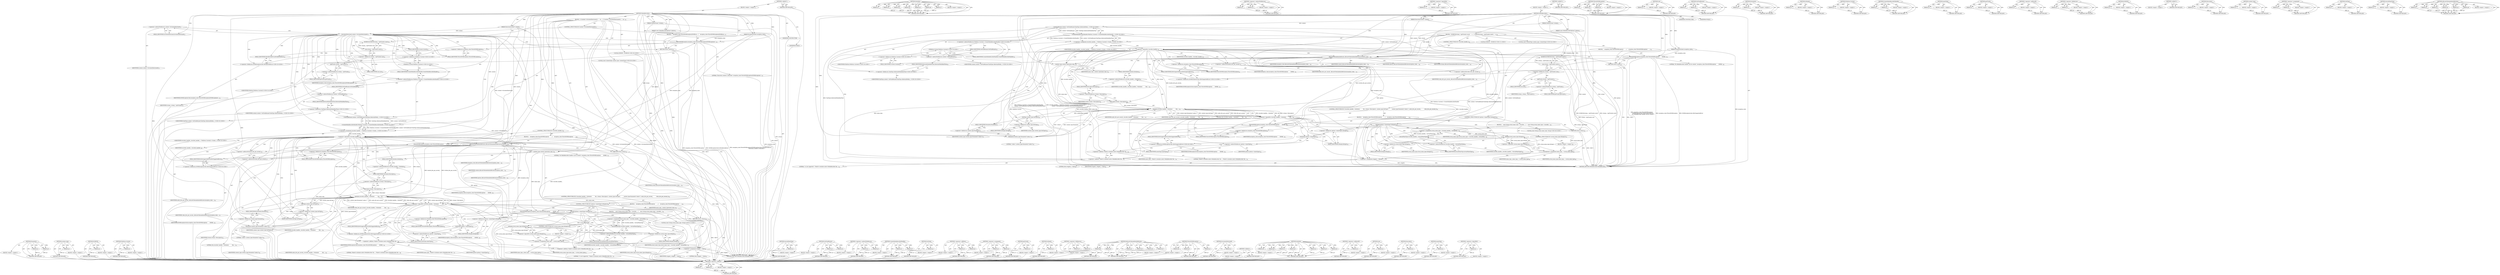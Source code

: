digraph "&lt;operator&gt;.logicalNot" {
vulnerable_263 [label=<(METHOD,&lt;operator&gt;.addition)>];
vulnerable_264 [label=<(PARAM,p1)>];
vulnerable_265 [label=<(PARAM,p2)>];
vulnerable_266 [label=<(BLOCK,&lt;empty&gt;,&lt;empty&gt;)>];
vulnerable_267 [label=<(METHOD_RETURN,ANY)>];
vulnerable_240 [label=<(METHOD,Initialize)>];
vulnerable_241 [label=<(PARAM,p1)>];
vulnerable_242 [label=<(PARAM,p2)>];
vulnerable_243 [label=<(PARAM,p3)>];
vulnerable_244 [label=<(PARAM,p4)>];
vulnerable_245 [label=<(PARAM,p5)>];
vulnerable_246 [label=<(PARAM,p6)>];
vulnerable_247 [label=<(PARAM,p7)>];
vulnerable_248 [label=<(BLOCK,&lt;empty&gt;,&lt;empty&gt;)>];
vulnerable_249 [label=<(METHOD_RETURN,ANY)>];
vulnerable_189 [label=<(METHOD,&lt;operator&gt;.indirectFieldAccess)>];
vulnerable_190 [label=<(PARAM,p1)>];
vulnerable_191 [label=<(PARAM,p2)>];
vulnerable_192 [label=<(BLOCK,&lt;empty&gt;,&lt;empty&gt;)>];
vulnerable_193 [label=<(METHOD_RETURN,ANY)>];
vulnerable_213 [label=<(METHOD,&lt;operator&gt;.logicalNot)>];
vulnerable_214 [label=<(PARAM,p1)>];
vulnerable_215 [label=<(BLOCK,&lt;empty&gt;,&lt;empty&gt;)>];
vulnerable_216 [label=<(METHOD_RETURN,ANY)>];
vulnerable_6 [label=<(METHOD,&lt;global&gt;)<SUB>1</SUB>>];
vulnerable_7 [label=<(BLOCK,&lt;empty&gt;,&lt;empty&gt;)<SUB>1</SUB>>];
vulnerable_8 [label=<(METHOD,MediaRecorder)<SUB>1</SUB>>];
vulnerable_9 [label=<(PARAM,ExecutionContext* context)<SUB>1</SUB>>];
vulnerable_10 [label=<(PARAM,MediaStream* stream)<SUB>2</SUB>>];
vulnerable_11 [label=<(PARAM,const MediaRecorderOptions* options)<SUB>3</SUB>>];
vulnerable_12 [label=<(PARAM,ExceptionState&amp; exception_state)<SUB>4</SUB>>];
vulnerable_13 [label=<(BLOCK,{
  DCHECK(stream_-&gt;getTracks().size());
 
   r...,{
  DCHECK(stream_-&gt;getTracks().size());
 
   r...)<SUB>16</SUB>>];
vulnerable_14 [label=<(DCHECK,DCHECK(stream_-&gt;getTracks().size()))<SUB>17</SUB>>];
vulnerable_15 [label=<(size,stream_-&gt;getTracks().size())<SUB>17</SUB>>];
vulnerable_16 [label=<(&lt;operator&gt;.fieldAccess,stream_-&gt;getTracks().size)<SUB>17</SUB>>];
vulnerable_17 [label=<(getTracks,stream_-&gt;getTracks())<SUB>17</SUB>>];
vulnerable_18 [label=<(&lt;operator&gt;.indirectFieldAccess,stream_-&gt;getTracks)<SUB>17</SUB>>];
vulnerable_19 [label=<(IDENTIFIER,stream_,stream_-&gt;getTracks())<SUB>17</SUB>>];
vulnerable_20 [label=<(FIELD_IDENTIFIER,getTracks,getTracks)<SUB>17</SUB>>];
vulnerable_21 [label=<(FIELD_IDENTIFIER,size,size)<SUB>17</SUB>>];
vulnerable_22 [label="<(&lt;operator&gt;.assignment,recorder_handler_ = Platform::Current()-&gt;Create...)<SUB>19</SUB>>"];
vulnerable_23 [label="<(IDENTIFIER,recorder_handler_,recorder_handler_ = Platform::Current()-&gt;Create...)<SUB>19</SUB>>"];
vulnerable_24 [label="<(CreateMediaRecorderHandler,Platform::Current()-&gt;CreateMediaRecorderHandler...)<SUB>19</SUB>>"];
vulnerable_25 [label="<(&lt;operator&gt;.indirectFieldAccess,Platform::Current()-&gt;CreateMediaRecorderHandler)<SUB>19</SUB>>"];
vulnerable_26 [label="<(Platform.Current,Platform::Current())<SUB>19</SUB>>"];
vulnerable_27 [label="<(&lt;operator&gt;.fieldAccess,Platform::Current)<SUB>19</SUB>>"];
vulnerable_28 [label="<(IDENTIFIER,Platform,Platform::Current())<SUB>19</SUB>>"];
vulnerable_29 [label=<(FIELD_IDENTIFIER,Current,Current)<SUB>19</SUB>>];
vulnerable_30 [label=<(FIELD_IDENTIFIER,CreateMediaRecorderHandler,CreateMediaRecorderHandler)<SUB>19</SUB>>];
vulnerable_31 [label="<(GetTaskRunner,context-&gt;GetTaskRunner(TaskType::kInternalMedia...)<SUB>20</SUB>>"];
vulnerable_32 [label=<(&lt;operator&gt;.indirectFieldAccess,context-&gt;GetTaskRunner)<SUB>20</SUB>>];
vulnerable_33 [label="<(IDENTIFIER,context,context-&gt;GetTaskRunner(TaskType::kInternalMedia...)<SUB>20</SUB>>"];
vulnerable_34 [label=<(FIELD_IDENTIFIER,GetTaskRunner,GetTaskRunner)<SUB>20</SUB>>];
vulnerable_35 [label="<(&lt;operator&gt;.fieldAccess,TaskType::kInternalMediaRealTime)<SUB>20</SUB>>"];
vulnerable_36 [label="<(IDENTIFIER,TaskType,context-&gt;GetTaskRunner(TaskType::kInternalMedia...)<SUB>20</SUB>>"];
vulnerable_37 [label=<(FIELD_IDENTIFIER,kInternalMediaRealTime,kInternalMediaRealTime)<SUB>20</SUB>>];
vulnerable_38 [label="<(LOCAL,DCHECK : DCHECK)<SUB>21</SUB>>"];
vulnerable_39 [label=<(CONTROL_STRUCTURE,IF,if (!recorder_handler_))<SUB>23</SUB>>];
vulnerable_40 [label=<(&lt;operator&gt;.logicalNot,!recorder_handler_)<SUB>23</SUB>>];
vulnerable_41 [label=<(IDENTIFIER,recorder_handler_,!recorder_handler_)<SUB>23</SUB>>];
vulnerable_42 [label=<(BLOCK,{
    exception_state.ThrowDOMException(
      ...,{
    exception_state.ThrowDOMException(
      ...)<SUB>23</SUB>>];
vulnerable_43 [label=<(ThrowDOMException,exception_state.ThrowDOMException(
        DOME...)<SUB>24</SUB>>];
vulnerable_44 [label=<(&lt;operator&gt;.fieldAccess,exception_state.ThrowDOMException)<SUB>24</SUB>>];
vulnerable_45 [label=<(IDENTIFIER,exception_state,exception_state.ThrowDOMException(
        DOME...)<SUB>24</SUB>>];
vulnerable_46 [label=<(FIELD_IDENTIFIER,ThrowDOMException,ThrowDOMException)<SUB>24</SUB>>];
vulnerable_47 [label="<(&lt;operator&gt;.fieldAccess,DOMExceptionCode::kNotSupportedError)<SUB>25</SUB>>"];
vulnerable_48 [label=<(IDENTIFIER,DOMExceptionCode,exception_state.ThrowDOMException(
        DOME...)<SUB>25</SUB>>];
vulnerable_49 [label=<(FIELD_IDENTIFIER,kNotSupportedError,kNotSupportedError)<SUB>25</SUB>>];
vulnerable_50 [label=<(LITERAL,&quot;No MediaRecorder handler can be created.&quot;,exception_state.ThrowDOMException(
        DOME...)<SUB>26</SUB>>];
vulnerable_51 [label=<(RETURN,return;,return;)<SUB>27</SUB>>];
vulnerable_52 [label=<(AllocateVideoAndAudioBitrates,AllocateVideoAndAudioBitrates(exception_state, ...)<SUB>30</SUB>>];
vulnerable_53 [label=<(IDENTIFIER,exception_state,AllocateVideoAndAudioBitrates(exception_state, ...)<SUB>30</SUB>>];
vulnerable_54 [label=<(IDENTIFIER,context,AllocateVideoAndAudioBitrates(exception_state, ...)<SUB>30</SUB>>];
vulnerable_55 [label=<(IDENTIFIER,options,AllocateVideoAndAudioBitrates(exception_state, ...)<SUB>30</SUB>>];
vulnerable_56 [label=<(IDENTIFIER,stream,AllocateVideoAndAudioBitrates(exception_state, ...)<SUB>30</SUB>>];
vulnerable_57 [label=<(&lt;operator&gt;.addressOf,&amp;audio_bits_per_second_)<SUB>31</SUB>>];
vulnerable_58 [label=<(IDENTIFIER,audio_bits_per_second_,AllocateVideoAndAudioBitrates(exception_state, ...)<SUB>31</SUB>>];
vulnerable_59 [label=<(&lt;operator&gt;.addressOf,&amp;video_bits_per_second_)<SUB>32</SUB>>];
vulnerable_60 [label=<(IDENTIFIER,video_bits_per_second_,AllocateVideoAndAudioBitrates(exception_state, ...)<SUB>32</SUB>>];
vulnerable_61 [label="<(LOCAL,const ContentType content_type: ContentType)<SUB>34</SUB>>"];
vulnerable_62 [label=<(content_type,content_type(mime_type_))<SUB>34</SUB>>];
vulnerable_63 [label=<(IDENTIFIER,mime_type_,content_type(mime_type_))<SUB>34</SUB>>];
vulnerable_64 [label=<(CONTROL_STRUCTURE,IF,if (!recorder_handler_-&gt;Initialize(
          this, stream-&gt;Descriptor(), content_type.GetType(),
          content_type.Parameter(&quot;codecs&quot;), audio_bits_per_second_,
          video_bits_per_second_)))<SUB>35</SUB>>];
vulnerable_65 [label=<(&lt;operator&gt;.logicalNot,!recorder_handler_-&gt;Initialize(
          this,...)<SUB>35</SUB>>];
vulnerable_66 [label=<(Initialize,recorder_handler_-&gt;Initialize(
          this, ...)<SUB>35</SUB>>];
vulnerable_67 [label=<(&lt;operator&gt;.indirectFieldAccess,recorder_handler_-&gt;Initialize)<SUB>35</SUB>>];
vulnerable_68 [label=<(IDENTIFIER,recorder_handler_,recorder_handler_-&gt;Initialize(
          this, ...)<SUB>35</SUB>>];
vulnerable_69 [label=<(FIELD_IDENTIFIER,Initialize,Initialize)<SUB>35</SUB>>];
vulnerable_70 [label=<(LITERAL,this,recorder_handler_-&gt;Initialize(
          this, ...)<SUB>36</SUB>>];
vulnerable_71 [label=<(Descriptor,stream-&gt;Descriptor())<SUB>36</SUB>>];
vulnerable_72 [label=<(&lt;operator&gt;.indirectFieldAccess,stream-&gt;Descriptor)<SUB>36</SUB>>];
vulnerable_73 [label=<(IDENTIFIER,stream,stream-&gt;Descriptor())<SUB>36</SUB>>];
vulnerable_74 [label=<(FIELD_IDENTIFIER,Descriptor,Descriptor)<SUB>36</SUB>>];
vulnerable_75 [label=<(GetType,content_type.GetType())<SUB>36</SUB>>];
vulnerable_76 [label=<(&lt;operator&gt;.fieldAccess,content_type.GetType)<SUB>36</SUB>>];
vulnerable_77 [label=<(IDENTIFIER,content_type,content_type.GetType())<SUB>36</SUB>>];
vulnerable_78 [label=<(FIELD_IDENTIFIER,GetType,GetType)<SUB>36</SUB>>];
vulnerable_79 [label=<(Parameter,content_type.Parameter(&quot;codecs&quot;))<SUB>37</SUB>>];
vulnerable_80 [label=<(&lt;operator&gt;.fieldAccess,content_type.Parameter)<SUB>37</SUB>>];
vulnerable_81 [label=<(IDENTIFIER,content_type,content_type.Parameter(&quot;codecs&quot;))<SUB>37</SUB>>];
vulnerable_82 [label=<(FIELD_IDENTIFIER,Parameter,Parameter)<SUB>37</SUB>>];
vulnerable_83 [label=<(LITERAL,&quot;codecs&quot;,content_type.Parameter(&quot;codecs&quot;))<SUB>37</SUB>>];
vulnerable_84 [label=<(IDENTIFIER,audio_bits_per_second_,recorder_handler_-&gt;Initialize(
          this, ...)<SUB>37</SUB>>];
vulnerable_85 [label=<(IDENTIFIER,video_bits_per_second_,recorder_handler_-&gt;Initialize(
          this, ...)<SUB>38</SUB>>];
vulnerable_86 [label=<(BLOCK,{
    exception_state.ThrowDOMException(
      ...,{
    exception_state.ThrowDOMException(
      ...)<SUB>38</SUB>>];
vulnerable_87 [label=<(ThrowDOMException,exception_state.ThrowDOMException(
        DOME...)<SUB>39</SUB>>];
vulnerable_88 [label=<(&lt;operator&gt;.fieldAccess,exception_state.ThrowDOMException)<SUB>39</SUB>>];
vulnerable_89 [label=<(IDENTIFIER,exception_state,exception_state.ThrowDOMException(
        DOME...)<SUB>39</SUB>>];
vulnerable_90 [label=<(FIELD_IDENTIFIER,ThrowDOMException,ThrowDOMException)<SUB>39</SUB>>];
vulnerable_91 [label="<(&lt;operator&gt;.fieldAccess,DOMExceptionCode::kNotSupportedError)<SUB>40</SUB>>"];
vulnerable_92 [label=<(IDENTIFIER,DOMExceptionCode,exception_state.ThrowDOMException(
        DOME...)<SUB>40</SUB>>];
vulnerable_93 [label=<(FIELD_IDENTIFIER,kNotSupportedError,kNotSupportedError)<SUB>40</SUB>>];
vulnerable_94 [label=<(&lt;operator&gt;.addition,&quot;Failed to initialize native MediaRecorder the ...)<SUB>41</SUB>>];
vulnerable_95 [label=<(&lt;operator&gt;.addition,&quot;Failed to initialize native MediaRecorder the ...)<SUB>41</SUB>>];
vulnerable_96 [label=<(LITERAL,&quot;Failed to initialize native MediaRecorder the ...,&quot;Failed to initialize native MediaRecorder the ...)<SUB>41</SUB>>];
vulnerable_97 [label=<(IDENTIFIER,mime_type_,&quot;Failed to initialize native MediaRecorder the ...)<SUB>42</SUB>>];
vulnerable_98 [label=<(LITERAL,&quot;) is not supported.&quot;,&quot;Failed to initialize native MediaRecorder the ...)<SUB>42</SUB>>];
vulnerable_99 [label=<(RETURN,return;,return;)<SUB>43</SUB>>];
vulnerable_100 [label=<(CONTROL_STRUCTURE,IF,if (options-&gt;mimeType().IsEmpty()))<SUB>45</SUB>>];
vulnerable_101 [label=<(IsEmpty,options-&gt;mimeType().IsEmpty())<SUB>45</SUB>>];
vulnerable_102 [label=<(&lt;operator&gt;.fieldAccess,options-&gt;mimeType().IsEmpty)<SUB>45</SUB>>];
vulnerable_103 [label=<(mimeType,options-&gt;mimeType())<SUB>45</SUB>>];
vulnerable_104 [label=<(&lt;operator&gt;.indirectFieldAccess,options-&gt;mimeType)<SUB>45</SUB>>];
vulnerable_105 [label=<(IDENTIFIER,options,options-&gt;mimeType())<SUB>45</SUB>>];
vulnerable_106 [label=<(FIELD_IDENTIFIER,mimeType,mimeType)<SUB>45</SUB>>];
vulnerable_107 [label=<(FIELD_IDENTIFIER,IsEmpty,IsEmpty)<SUB>45</SUB>>];
vulnerable_108 [label=<(BLOCK,{
    const String actual_mime_type = recorder_...,{
    const String actual_mime_type = recorder_...)<SUB>45</SUB>>];
vulnerable_109 [label="<(LOCAL,const String actual_mime_type: String)<SUB>46</SUB>>"];
vulnerable_110 [label=<(&lt;operator&gt;.assignment,actual_mime_type = recorder_handler_-&gt;ActualMim...)<SUB>46</SUB>>];
vulnerable_111 [label=<(IDENTIFIER,actual_mime_type,actual_mime_type = recorder_handler_-&gt;ActualMim...)<SUB>46</SUB>>];
vulnerable_112 [label=<(ActualMimeType,recorder_handler_-&gt;ActualMimeType())<SUB>46</SUB>>];
vulnerable_113 [label=<(&lt;operator&gt;.indirectFieldAccess,recorder_handler_-&gt;ActualMimeType)<SUB>46</SUB>>];
vulnerable_114 [label=<(IDENTIFIER,recorder_handler_,recorder_handler_-&gt;ActualMimeType())<SUB>46</SUB>>];
vulnerable_115 [label=<(FIELD_IDENTIFIER,ActualMimeType,ActualMimeType)<SUB>46</SUB>>];
vulnerable_116 [label=<(CONTROL_STRUCTURE,IF,if (!actual_mime_type.IsEmpty()))<SUB>47</SUB>>];
vulnerable_117 [label=<(&lt;operator&gt;.logicalNot,!actual_mime_type.IsEmpty())<SUB>47</SUB>>];
vulnerable_118 [label=<(IsEmpty,actual_mime_type.IsEmpty())<SUB>47</SUB>>];
vulnerable_119 [label=<(&lt;operator&gt;.fieldAccess,actual_mime_type.IsEmpty)<SUB>47</SUB>>];
vulnerable_120 [label=<(IDENTIFIER,actual_mime_type,actual_mime_type.IsEmpty())<SUB>47</SUB>>];
vulnerable_121 [label=<(FIELD_IDENTIFIER,IsEmpty,IsEmpty)<SUB>47</SUB>>];
vulnerable_122 [label=<(BLOCK,&lt;empty&gt;,&lt;empty&gt;)<SUB>48</SUB>>];
vulnerable_123 [label=<(&lt;operator&gt;.assignment,mime_type_ = actual_mime_type)<SUB>48</SUB>>];
vulnerable_124 [label=<(IDENTIFIER,mime_type_,mime_type_ = actual_mime_type)<SUB>48</SUB>>];
vulnerable_125 [label=<(IDENTIFIER,actual_mime_type,mime_type_ = actual_mime_type)<SUB>48</SUB>>];
vulnerable_126 [label=<(&lt;operator&gt;.assignment,stopped_ = false)<SUB>50</SUB>>];
vulnerable_127 [label=<(IDENTIFIER,stopped_,stopped_ = false)<SUB>50</SUB>>];
vulnerable_128 [label=<(LITERAL,false,stopped_ = false)<SUB>50</SUB>>];
vulnerable_129 [label=<(MODIFIER,CONSTRUCTOR)>];
vulnerable_130 [label=<(MODIFIER,PUBLIC)>];
vulnerable_131 [label=<(METHOD_RETURN,MediaRecorder.MediaRecorder)<SUB>1</SUB>>];
vulnerable_133 [label=<(METHOD_RETURN,ANY)<SUB>1</SUB>>];
vulnerable_217 [label=<(METHOD,ThrowDOMException)>];
vulnerable_218 [label=<(PARAM,p1)>];
vulnerable_219 [label=<(PARAM,p2)>];
vulnerable_220 [label=<(PARAM,p3)>];
vulnerable_221 [label=<(BLOCK,&lt;empty&gt;,&lt;empty&gt;)>];
vulnerable_222 [label=<(METHOD_RETURN,ANY)>];
vulnerable_176 [label=<(METHOD,size)>];
vulnerable_177 [label=<(PARAM,p1)>];
vulnerable_178 [label=<(BLOCK,&lt;empty&gt;,&lt;empty&gt;)>];
vulnerable_179 [label=<(METHOD_RETURN,ANY)>];
vulnerable_208 [label=<(METHOD,GetTaskRunner)>];
vulnerable_209 [label=<(PARAM,p1)>];
vulnerable_210 [label=<(PARAM,p2)>];
vulnerable_211 [label=<(BLOCK,&lt;empty&gt;,&lt;empty&gt;)>];
vulnerable_212 [label=<(METHOD_RETURN,ANY)>];
vulnerable_258 [label=<(METHOD,Parameter)>];
vulnerable_259 [label=<(PARAM,p1)>];
vulnerable_260 [label=<(PARAM,p2)>];
vulnerable_261 [label=<(BLOCK,&lt;empty&gt;,&lt;empty&gt;)>];
vulnerable_262 [label=<(METHOD_RETURN,ANY)>];
vulnerable_268 [label=<(METHOD,IsEmpty)>];
vulnerable_269 [label=<(PARAM,p1)>];
vulnerable_270 [label=<(BLOCK,&lt;empty&gt;,&lt;empty&gt;)>];
vulnerable_271 [label=<(METHOD_RETURN,ANY)>];
vulnerable_204 [label=<(METHOD,Platform.Current)>];
vulnerable_205 [label=<(PARAM,p1)>];
vulnerable_206 [label=<(BLOCK,&lt;empty&gt;,&lt;empty&gt;)>];
vulnerable_207 [label=<(METHOD_RETURN,ANY)>];
vulnerable_199 [label=<(METHOD,CreateMediaRecorderHandler)>];
vulnerable_200 [label=<(PARAM,p1)>];
vulnerable_201 [label=<(PARAM,p2)>];
vulnerable_202 [label=<(BLOCK,&lt;empty&gt;,&lt;empty&gt;)>];
vulnerable_203 [label=<(METHOD_RETURN,ANY)>];
vulnerable_272 [label=<(METHOD,mimeType)>];
vulnerable_273 [label=<(PARAM,p1)>];
vulnerable_274 [label=<(BLOCK,&lt;empty&gt;,&lt;empty&gt;)>];
vulnerable_275 [label=<(METHOD_RETURN,ANY)>];
vulnerable_185 [label=<(METHOD,getTracks)>];
vulnerable_186 [label=<(PARAM,p1)>];
vulnerable_187 [label=<(BLOCK,&lt;empty&gt;,&lt;empty&gt;)>];
vulnerable_188 [label=<(METHOD_RETURN,ANY)>];
vulnerable_232 [label=<(METHOD,&lt;operator&gt;.addressOf)>];
vulnerable_233 [label=<(PARAM,p1)>];
vulnerable_234 [label=<(BLOCK,&lt;empty&gt;,&lt;empty&gt;)>];
vulnerable_235 [label=<(METHOD_RETURN,ANY)>];
vulnerable_180 [label=<(METHOD,&lt;operator&gt;.fieldAccess)>];
vulnerable_181 [label=<(PARAM,p1)>];
vulnerable_182 [label=<(PARAM,p2)>];
vulnerable_183 [label=<(BLOCK,&lt;empty&gt;,&lt;empty&gt;)>];
vulnerable_184 [label=<(METHOD_RETURN,ANY)>];
vulnerable_172 [label=<(METHOD,DCHECK)>];
vulnerable_173 [label=<(PARAM,p1)>];
vulnerable_174 [label=<(BLOCK,&lt;empty&gt;,&lt;empty&gt;)>];
vulnerable_175 [label=<(METHOD_RETURN,ANY)>];
vulnerable_166 [label=<(METHOD,&lt;global&gt;)<SUB>1</SUB>>];
vulnerable_167 [label=<(BLOCK,&lt;empty&gt;,&lt;empty&gt;)>];
vulnerable_168 [label=<(METHOD_RETURN,ANY)>];
vulnerable_250 [label=<(METHOD,Descriptor)>];
vulnerable_251 [label=<(PARAM,p1)>];
vulnerable_252 [label=<(BLOCK,&lt;empty&gt;,&lt;empty&gt;)>];
vulnerable_253 [label=<(METHOD_RETURN,ANY)>];
vulnerable_236 [label=<(METHOD,content_type)>];
vulnerable_237 [label=<(PARAM,p1)>];
vulnerable_238 [label=<(BLOCK,&lt;empty&gt;,&lt;empty&gt;)>];
vulnerable_239 [label=<(METHOD_RETURN,ANY)>];
vulnerable_194 [label=<(METHOD,&lt;operator&gt;.assignment)>];
vulnerable_195 [label=<(PARAM,p1)>];
vulnerable_196 [label=<(PARAM,p2)>];
vulnerable_197 [label=<(BLOCK,&lt;empty&gt;,&lt;empty&gt;)>];
vulnerable_198 [label=<(METHOD_RETURN,ANY)>];
vulnerable_254 [label=<(METHOD,GetType)>];
vulnerable_255 [label=<(PARAM,p1)>];
vulnerable_256 [label=<(BLOCK,&lt;empty&gt;,&lt;empty&gt;)>];
vulnerable_257 [label=<(METHOD_RETURN,ANY)>];
vulnerable_276 [label=<(METHOD,ActualMimeType)>];
vulnerable_277 [label=<(PARAM,p1)>];
vulnerable_278 [label=<(BLOCK,&lt;empty&gt;,&lt;empty&gt;)>];
vulnerable_279 [label=<(METHOD_RETURN,ANY)>];
vulnerable_223 [label=<(METHOD,AllocateVideoAndAudioBitrates)>];
vulnerable_224 [label=<(PARAM,p1)>];
vulnerable_225 [label=<(PARAM,p2)>];
vulnerable_226 [label=<(PARAM,p3)>];
vulnerable_227 [label=<(PARAM,p4)>];
vulnerable_228 [label=<(PARAM,p5)>];
vulnerable_229 [label=<(PARAM,p6)>];
vulnerable_230 [label=<(BLOCK,&lt;empty&gt;,&lt;empty&gt;)>];
vulnerable_231 [label=<(METHOD_RETURN,ANY)>];
fixed_279 [label=<(METHOD,Parameter)>];
fixed_280 [label=<(PARAM,p1)>];
fixed_281 [label=<(PARAM,p2)>];
fixed_282 [label=<(BLOCK,&lt;empty&gt;,&lt;empty&gt;)>];
fixed_283 [label=<(METHOD_RETURN,ANY)>];
fixed_257 [label=<(METHOD,content_type)>];
fixed_258 [label=<(PARAM,p1)>];
fixed_259 [label=<(BLOCK,&lt;empty&gt;,&lt;empty&gt;)>];
fixed_260 [label=<(METHOD_RETURN,ANY)>];
fixed_209 [label=<(METHOD,DCHECK)>];
fixed_210 [label=<(PARAM,p1)>];
fixed_211 [label=<(BLOCK,&lt;empty&gt;,&lt;empty&gt;)>];
fixed_212 [label=<(METHOD_RETURN,ANY)>];
fixed_231 [label=<(METHOD,Platform.Current)>];
fixed_232 [label=<(PARAM,p1)>];
fixed_233 [label=<(BLOCK,&lt;empty&gt;,&lt;empty&gt;)>];
fixed_234 [label=<(METHOD_RETURN,ANY)>];
fixed_6 [label=<(METHOD,&lt;global&gt;)<SUB>1</SUB>>];
fixed_7 [label=<(BLOCK,&lt;empty&gt;,&lt;empty&gt;)<SUB>1</SUB>>];
fixed_8 [label=<(METHOD,MediaRecorder)<SUB>1</SUB>>];
fixed_9 [label=<(PARAM,ExecutionContext* context)<SUB>1</SUB>>];
fixed_10 [label=<(PARAM,MediaStream* stream)<SUB>2</SUB>>];
fixed_11 [label=<(PARAM,const MediaRecorderOptions* options)<SUB>3</SUB>>];
fixed_12 [label=<(PARAM,ExceptionState&amp; exception_state)<SUB>4</SUB>>];
fixed_13 [label=<(BLOCK,{
  if (context-&gt;IsContextDestroyed()) {
    ex...,{
  if (context-&gt;IsContextDestroyed()) {
    ex...)<SUB>16</SUB>>];
fixed_14 [label=<(CONTROL_STRUCTURE,IF,if (context-&gt;IsContextDestroyed()))<SUB>17</SUB>>];
fixed_15 [label=<(IsContextDestroyed,context-&gt;IsContextDestroyed())<SUB>17</SUB>>];
fixed_16 [label=<(&lt;operator&gt;.indirectFieldAccess,context-&gt;IsContextDestroyed)<SUB>17</SUB>>];
fixed_17 [label=<(IDENTIFIER,context,context-&gt;IsContextDestroyed())<SUB>17</SUB>>];
fixed_18 [label=<(FIELD_IDENTIFIER,IsContextDestroyed,IsContextDestroyed)<SUB>17</SUB>>];
fixed_19 [label=<(BLOCK,{
    exception_state.ThrowDOMException(DOMExce...,{
    exception_state.ThrowDOMException(DOMExce...)<SUB>17</SUB>>];
fixed_20 [label=<(ThrowDOMException,exception_state.ThrowDOMException(DOMExceptionC...)<SUB>18</SUB>>];
fixed_21 [label=<(&lt;operator&gt;.fieldAccess,exception_state.ThrowDOMException)<SUB>18</SUB>>];
fixed_22 [label=<(IDENTIFIER,exception_state,exception_state.ThrowDOMException(DOMExceptionC...)<SUB>18</SUB>>];
fixed_23 [label=<(FIELD_IDENTIFIER,ThrowDOMException,ThrowDOMException)<SUB>18</SUB>>];
fixed_24 [label="<(&lt;operator&gt;.fieldAccess,DOMExceptionCode::kNotAllowedError)<SUB>18</SUB>>"];
fixed_25 [label=<(IDENTIFIER,DOMExceptionCode,exception_state.ThrowDOMException(DOMExceptionC...)<SUB>18</SUB>>];
fixed_26 [label=<(FIELD_IDENTIFIER,kNotAllowedError,kNotAllowedError)<SUB>18</SUB>>];
fixed_27 [label=<(LITERAL,&quot;Execution context is detached.&quot;,exception_state.ThrowDOMException(DOMExceptionC...)<SUB>19</SUB>>];
fixed_28 [label=<(RETURN,return;,return;)<SUB>20</SUB>>];
fixed_29 [label=<(DCHECK,DCHECK(stream_-&gt;getTracks().size()))<SUB>23</SUB>>];
fixed_30 [label=<(size,stream_-&gt;getTracks().size())<SUB>23</SUB>>];
fixed_31 [label=<(&lt;operator&gt;.fieldAccess,stream_-&gt;getTracks().size)<SUB>23</SUB>>];
fixed_32 [label=<(getTracks,stream_-&gt;getTracks())<SUB>23</SUB>>];
fixed_33 [label=<(&lt;operator&gt;.indirectFieldAccess,stream_-&gt;getTracks)<SUB>23</SUB>>];
fixed_34 [label=<(IDENTIFIER,stream_,stream_-&gt;getTracks())<SUB>23</SUB>>];
fixed_35 [label=<(FIELD_IDENTIFIER,getTracks,getTracks)<SUB>23</SUB>>];
fixed_36 [label=<(FIELD_IDENTIFIER,size,size)<SUB>23</SUB>>];
fixed_37 [label="<(&lt;operator&gt;.assignment,recorder_handler_ = Platform::Current()-&gt;Create...)<SUB>24</SUB>>"];
fixed_38 [label="<(IDENTIFIER,recorder_handler_,recorder_handler_ = Platform::Current()-&gt;Create...)<SUB>24</SUB>>"];
fixed_39 [label="<(CreateMediaRecorderHandler,Platform::Current()-&gt;CreateMediaRecorderHandler...)<SUB>24</SUB>>"];
fixed_40 [label="<(&lt;operator&gt;.indirectFieldAccess,Platform::Current()-&gt;CreateMediaRecorderHandler)<SUB>24</SUB>>"];
fixed_41 [label="<(Platform.Current,Platform::Current())<SUB>24</SUB>>"];
fixed_42 [label="<(&lt;operator&gt;.fieldAccess,Platform::Current)<SUB>24</SUB>>"];
fixed_43 [label="<(IDENTIFIER,Platform,Platform::Current())<SUB>24</SUB>>"];
fixed_44 [label=<(FIELD_IDENTIFIER,Current,Current)<SUB>24</SUB>>];
fixed_45 [label=<(FIELD_IDENTIFIER,CreateMediaRecorderHandler,CreateMediaRecorderHandler)<SUB>24</SUB>>];
fixed_46 [label="<(GetTaskRunner,context-&gt;GetTaskRunner(TaskType::kInternalMedia...)<SUB>25</SUB>>"];
fixed_47 [label=<(&lt;operator&gt;.indirectFieldAccess,context-&gt;GetTaskRunner)<SUB>25</SUB>>];
fixed_48 [label="<(IDENTIFIER,context,context-&gt;GetTaskRunner(TaskType::kInternalMedia...)<SUB>25</SUB>>"];
fixed_49 [label=<(FIELD_IDENTIFIER,GetTaskRunner,GetTaskRunner)<SUB>25</SUB>>];
fixed_50 [label="<(&lt;operator&gt;.fieldAccess,TaskType::kInternalMediaRealTime)<SUB>25</SUB>>"];
fixed_51 [label="<(IDENTIFIER,TaskType,context-&gt;GetTaskRunner(TaskType::kInternalMedia...)<SUB>25</SUB>>"];
fixed_52 [label=<(FIELD_IDENTIFIER,kInternalMediaRealTime,kInternalMediaRealTime)<SUB>25</SUB>>];
fixed_53 [label="<(LOCAL,DCHECK : DCHECK)<SUB>26</SUB>>"];
fixed_54 [label=<(CONTROL_STRUCTURE,IF,if (!recorder_handler_))<SUB>28</SUB>>];
fixed_55 [label=<(&lt;operator&gt;.logicalNot,!recorder_handler_)<SUB>28</SUB>>];
fixed_56 [label=<(IDENTIFIER,recorder_handler_,!recorder_handler_)<SUB>28</SUB>>];
fixed_57 [label=<(BLOCK,{
    exception_state.ThrowDOMException(
      ...,{
    exception_state.ThrowDOMException(
      ...)<SUB>28</SUB>>];
fixed_58 [label=<(ThrowDOMException,exception_state.ThrowDOMException(
        DOME...)<SUB>29</SUB>>];
fixed_59 [label=<(&lt;operator&gt;.fieldAccess,exception_state.ThrowDOMException)<SUB>29</SUB>>];
fixed_60 [label=<(IDENTIFIER,exception_state,exception_state.ThrowDOMException(
        DOME...)<SUB>29</SUB>>];
fixed_61 [label=<(FIELD_IDENTIFIER,ThrowDOMException,ThrowDOMException)<SUB>29</SUB>>];
fixed_62 [label="<(&lt;operator&gt;.fieldAccess,DOMExceptionCode::kNotSupportedError)<SUB>30</SUB>>"];
fixed_63 [label=<(IDENTIFIER,DOMExceptionCode,exception_state.ThrowDOMException(
        DOME...)<SUB>30</SUB>>];
fixed_64 [label=<(FIELD_IDENTIFIER,kNotSupportedError,kNotSupportedError)<SUB>30</SUB>>];
fixed_65 [label=<(LITERAL,&quot;No MediaRecorder handler can be created.&quot;,exception_state.ThrowDOMException(
        DOME...)<SUB>31</SUB>>];
fixed_66 [label=<(RETURN,return;,return;)<SUB>32</SUB>>];
fixed_67 [label=<(AllocateVideoAndAudioBitrates,AllocateVideoAndAudioBitrates(exception_state, ...)<SUB>35</SUB>>];
fixed_68 [label=<(IDENTIFIER,exception_state,AllocateVideoAndAudioBitrates(exception_state, ...)<SUB>35</SUB>>];
fixed_69 [label=<(IDENTIFIER,context,AllocateVideoAndAudioBitrates(exception_state, ...)<SUB>35</SUB>>];
fixed_70 [label=<(IDENTIFIER,options,AllocateVideoAndAudioBitrates(exception_state, ...)<SUB>35</SUB>>];
fixed_71 [label=<(IDENTIFIER,stream,AllocateVideoAndAudioBitrates(exception_state, ...)<SUB>35</SUB>>];
fixed_72 [label=<(&lt;operator&gt;.addressOf,&amp;audio_bits_per_second_)<SUB>36</SUB>>];
fixed_73 [label=<(IDENTIFIER,audio_bits_per_second_,AllocateVideoAndAudioBitrates(exception_state, ...)<SUB>36</SUB>>];
fixed_74 [label=<(&lt;operator&gt;.addressOf,&amp;video_bits_per_second_)<SUB>37</SUB>>];
fixed_75 [label=<(IDENTIFIER,video_bits_per_second_,AllocateVideoAndAudioBitrates(exception_state, ...)<SUB>37</SUB>>];
fixed_76 [label="<(LOCAL,const ContentType content_type: ContentType)<SUB>39</SUB>>"];
fixed_77 [label=<(content_type,content_type(mime_type_))<SUB>39</SUB>>];
fixed_78 [label=<(IDENTIFIER,mime_type_,content_type(mime_type_))<SUB>39</SUB>>];
fixed_79 [label=<(CONTROL_STRUCTURE,IF,if (!recorder_handler_-&gt;Initialize(
          this, stream-&gt;Descriptor(), content_type.GetType(),
          content_type.Parameter(&quot;codecs&quot;), audio_bits_per_second_,
          video_bits_per_second_)))<SUB>40</SUB>>];
fixed_80 [label=<(&lt;operator&gt;.logicalNot,!recorder_handler_-&gt;Initialize(
          this,...)<SUB>40</SUB>>];
fixed_81 [label=<(Initialize,recorder_handler_-&gt;Initialize(
          this, ...)<SUB>40</SUB>>];
fixed_82 [label=<(&lt;operator&gt;.indirectFieldAccess,recorder_handler_-&gt;Initialize)<SUB>40</SUB>>];
fixed_83 [label=<(IDENTIFIER,recorder_handler_,recorder_handler_-&gt;Initialize(
          this, ...)<SUB>40</SUB>>];
fixed_84 [label=<(FIELD_IDENTIFIER,Initialize,Initialize)<SUB>40</SUB>>];
fixed_85 [label=<(LITERAL,this,recorder_handler_-&gt;Initialize(
          this, ...)<SUB>41</SUB>>];
fixed_86 [label=<(Descriptor,stream-&gt;Descriptor())<SUB>41</SUB>>];
fixed_87 [label=<(&lt;operator&gt;.indirectFieldAccess,stream-&gt;Descriptor)<SUB>41</SUB>>];
fixed_88 [label=<(IDENTIFIER,stream,stream-&gt;Descriptor())<SUB>41</SUB>>];
fixed_89 [label=<(FIELD_IDENTIFIER,Descriptor,Descriptor)<SUB>41</SUB>>];
fixed_90 [label=<(GetType,content_type.GetType())<SUB>41</SUB>>];
fixed_91 [label=<(&lt;operator&gt;.fieldAccess,content_type.GetType)<SUB>41</SUB>>];
fixed_92 [label=<(IDENTIFIER,content_type,content_type.GetType())<SUB>41</SUB>>];
fixed_93 [label=<(FIELD_IDENTIFIER,GetType,GetType)<SUB>41</SUB>>];
fixed_94 [label=<(Parameter,content_type.Parameter(&quot;codecs&quot;))<SUB>42</SUB>>];
fixed_95 [label=<(&lt;operator&gt;.fieldAccess,content_type.Parameter)<SUB>42</SUB>>];
fixed_96 [label=<(IDENTIFIER,content_type,content_type.Parameter(&quot;codecs&quot;))<SUB>42</SUB>>];
fixed_97 [label=<(FIELD_IDENTIFIER,Parameter,Parameter)<SUB>42</SUB>>];
fixed_98 [label=<(LITERAL,&quot;codecs&quot;,content_type.Parameter(&quot;codecs&quot;))<SUB>42</SUB>>];
fixed_99 [label=<(IDENTIFIER,audio_bits_per_second_,recorder_handler_-&gt;Initialize(
          this, ...)<SUB>42</SUB>>];
fixed_100 [label=<(IDENTIFIER,video_bits_per_second_,recorder_handler_-&gt;Initialize(
          this, ...)<SUB>43</SUB>>];
fixed_101 [label=<(BLOCK,{
    exception_state.ThrowDOMException(
      ...,{
    exception_state.ThrowDOMException(
      ...)<SUB>43</SUB>>];
fixed_102 [label=<(ThrowDOMException,exception_state.ThrowDOMException(
        DOME...)<SUB>44</SUB>>];
fixed_103 [label=<(&lt;operator&gt;.fieldAccess,exception_state.ThrowDOMException)<SUB>44</SUB>>];
fixed_104 [label=<(IDENTIFIER,exception_state,exception_state.ThrowDOMException(
        DOME...)<SUB>44</SUB>>];
fixed_105 [label=<(FIELD_IDENTIFIER,ThrowDOMException,ThrowDOMException)<SUB>44</SUB>>];
fixed_106 [label="<(&lt;operator&gt;.fieldAccess,DOMExceptionCode::kNotSupportedError)<SUB>45</SUB>>"];
fixed_107 [label=<(IDENTIFIER,DOMExceptionCode,exception_state.ThrowDOMException(
        DOME...)<SUB>45</SUB>>];
fixed_108 [label=<(FIELD_IDENTIFIER,kNotSupportedError,kNotSupportedError)<SUB>45</SUB>>];
fixed_109 [label=<(&lt;operator&gt;.addition,&quot;Failed to initialize native MediaRecorder the ...)<SUB>46</SUB>>];
fixed_110 [label=<(&lt;operator&gt;.addition,&quot;Failed to initialize native MediaRecorder the ...)<SUB>46</SUB>>];
fixed_111 [label=<(LITERAL,&quot;Failed to initialize native MediaRecorder the ...,&quot;Failed to initialize native MediaRecorder the ...)<SUB>46</SUB>>];
fixed_112 [label=<(IDENTIFIER,mime_type_,&quot;Failed to initialize native MediaRecorder the ...)<SUB>47</SUB>>];
fixed_113 [label=<(LITERAL,&quot;) is not supported.&quot;,&quot;Failed to initialize native MediaRecorder the ...)<SUB>47</SUB>>];
fixed_114 [label=<(RETURN,return;,return;)<SUB>48</SUB>>];
fixed_115 [label=<(CONTROL_STRUCTURE,IF,if (options-&gt;mimeType().IsEmpty()))<SUB>50</SUB>>];
fixed_116 [label=<(IsEmpty,options-&gt;mimeType().IsEmpty())<SUB>50</SUB>>];
fixed_117 [label=<(&lt;operator&gt;.fieldAccess,options-&gt;mimeType().IsEmpty)<SUB>50</SUB>>];
fixed_118 [label=<(mimeType,options-&gt;mimeType())<SUB>50</SUB>>];
fixed_119 [label=<(&lt;operator&gt;.indirectFieldAccess,options-&gt;mimeType)<SUB>50</SUB>>];
fixed_120 [label=<(IDENTIFIER,options,options-&gt;mimeType())<SUB>50</SUB>>];
fixed_121 [label=<(FIELD_IDENTIFIER,mimeType,mimeType)<SUB>50</SUB>>];
fixed_122 [label=<(FIELD_IDENTIFIER,IsEmpty,IsEmpty)<SUB>50</SUB>>];
fixed_123 [label=<(BLOCK,{
    const String actual_mime_type = recorder_...,{
    const String actual_mime_type = recorder_...)<SUB>50</SUB>>];
fixed_124 [label="<(LOCAL,const String actual_mime_type: String)<SUB>51</SUB>>"];
fixed_125 [label=<(&lt;operator&gt;.assignment,actual_mime_type = recorder_handler_-&gt;ActualMim...)<SUB>51</SUB>>];
fixed_126 [label=<(IDENTIFIER,actual_mime_type,actual_mime_type = recorder_handler_-&gt;ActualMim...)<SUB>51</SUB>>];
fixed_127 [label=<(ActualMimeType,recorder_handler_-&gt;ActualMimeType())<SUB>51</SUB>>];
fixed_128 [label=<(&lt;operator&gt;.indirectFieldAccess,recorder_handler_-&gt;ActualMimeType)<SUB>51</SUB>>];
fixed_129 [label=<(IDENTIFIER,recorder_handler_,recorder_handler_-&gt;ActualMimeType())<SUB>51</SUB>>];
fixed_130 [label=<(FIELD_IDENTIFIER,ActualMimeType,ActualMimeType)<SUB>51</SUB>>];
fixed_131 [label=<(CONTROL_STRUCTURE,IF,if (!actual_mime_type.IsEmpty()))<SUB>52</SUB>>];
fixed_132 [label=<(&lt;operator&gt;.logicalNot,!actual_mime_type.IsEmpty())<SUB>52</SUB>>];
fixed_133 [label=<(IsEmpty,actual_mime_type.IsEmpty())<SUB>52</SUB>>];
fixed_134 [label=<(&lt;operator&gt;.fieldAccess,actual_mime_type.IsEmpty)<SUB>52</SUB>>];
fixed_135 [label=<(IDENTIFIER,actual_mime_type,actual_mime_type.IsEmpty())<SUB>52</SUB>>];
fixed_136 [label=<(FIELD_IDENTIFIER,IsEmpty,IsEmpty)<SUB>52</SUB>>];
fixed_137 [label=<(BLOCK,&lt;empty&gt;,&lt;empty&gt;)<SUB>53</SUB>>];
fixed_138 [label=<(&lt;operator&gt;.assignment,mime_type_ = actual_mime_type)<SUB>53</SUB>>];
fixed_139 [label=<(IDENTIFIER,mime_type_,mime_type_ = actual_mime_type)<SUB>53</SUB>>];
fixed_140 [label=<(IDENTIFIER,actual_mime_type,mime_type_ = actual_mime_type)<SUB>53</SUB>>];
fixed_141 [label=<(&lt;operator&gt;.assignment,stopped_ = false)<SUB>55</SUB>>];
fixed_142 [label=<(IDENTIFIER,stopped_,stopped_ = false)<SUB>55</SUB>>];
fixed_143 [label=<(LITERAL,false,stopped_ = false)<SUB>55</SUB>>];
fixed_144 [label=<(MODIFIER,CONSTRUCTOR)>];
fixed_145 [label=<(MODIFIER,PUBLIC)>];
fixed_146 [label=<(METHOD_RETURN,MediaRecorder.MediaRecorder)<SUB>1</SUB>>];
fixed_148 [label=<(METHOD_RETURN,ANY)<SUB>1</SUB>>];
fixed_297 [label=<(METHOD,ActualMimeType)>];
fixed_298 [label=<(PARAM,p1)>];
fixed_299 [label=<(BLOCK,&lt;empty&gt;,&lt;empty&gt;)>];
fixed_300 [label=<(METHOD_RETURN,ANY)>];
fixed_235 [label=<(METHOD,GetTaskRunner)>];
fixed_236 [label=<(PARAM,p1)>];
fixed_237 [label=<(PARAM,p2)>];
fixed_238 [label=<(BLOCK,&lt;empty&gt;,&lt;empty&gt;)>];
fixed_239 [label=<(METHOD_RETURN,ANY)>];
fixed_193 [label=<(METHOD,&lt;operator&gt;.indirectFieldAccess)>];
fixed_194 [label=<(PARAM,p1)>];
fixed_195 [label=<(PARAM,p2)>];
fixed_196 [label=<(BLOCK,&lt;empty&gt;,&lt;empty&gt;)>];
fixed_197 [label=<(METHOD_RETURN,ANY)>];
fixed_226 [label=<(METHOD,CreateMediaRecorderHandler)>];
fixed_227 [label=<(PARAM,p1)>];
fixed_228 [label=<(PARAM,p2)>];
fixed_229 [label=<(BLOCK,&lt;empty&gt;,&lt;empty&gt;)>];
fixed_230 [label=<(METHOD_RETURN,ANY)>];
fixed_275 [label=<(METHOD,GetType)>];
fixed_276 [label=<(PARAM,p1)>];
fixed_277 [label=<(BLOCK,&lt;empty&gt;,&lt;empty&gt;)>];
fixed_278 [label=<(METHOD_RETURN,ANY)>];
fixed_284 [label=<(METHOD,&lt;operator&gt;.addition)>];
fixed_285 [label=<(PARAM,p1)>];
fixed_286 [label=<(PARAM,p2)>];
fixed_287 [label=<(BLOCK,&lt;empty&gt;,&lt;empty&gt;)>];
fixed_288 [label=<(METHOD_RETURN,ANY)>];
fixed_221 [label=<(METHOD,&lt;operator&gt;.assignment)>];
fixed_222 [label=<(PARAM,p1)>];
fixed_223 [label=<(PARAM,p2)>];
fixed_224 [label=<(BLOCK,&lt;empty&gt;,&lt;empty&gt;)>];
fixed_225 [label=<(METHOD_RETURN,ANY)>];
fixed_217 [label=<(METHOD,getTracks)>];
fixed_218 [label=<(PARAM,p1)>];
fixed_219 [label=<(BLOCK,&lt;empty&gt;,&lt;empty&gt;)>];
fixed_220 [label=<(METHOD_RETURN,ANY)>];
fixed_289 [label=<(METHOD,IsEmpty)>];
fixed_290 [label=<(PARAM,p1)>];
fixed_291 [label=<(BLOCK,&lt;empty&gt;,&lt;empty&gt;)>];
fixed_292 [label=<(METHOD_RETURN,ANY)>];
fixed_204 [label=<(METHOD,&lt;operator&gt;.fieldAccess)>];
fixed_205 [label=<(PARAM,p1)>];
fixed_206 [label=<(PARAM,p2)>];
fixed_207 [label=<(BLOCK,&lt;empty&gt;,&lt;empty&gt;)>];
fixed_208 [label=<(METHOD_RETURN,ANY)>];
fixed_244 [label=<(METHOD,AllocateVideoAndAudioBitrates)>];
fixed_245 [label=<(PARAM,p1)>];
fixed_246 [label=<(PARAM,p2)>];
fixed_247 [label=<(PARAM,p3)>];
fixed_248 [label=<(PARAM,p4)>];
fixed_249 [label=<(PARAM,p5)>];
fixed_250 [label=<(PARAM,p6)>];
fixed_251 [label=<(BLOCK,&lt;empty&gt;,&lt;empty&gt;)>];
fixed_252 [label=<(METHOD_RETURN,ANY)>];
fixed_198 [label=<(METHOD,ThrowDOMException)>];
fixed_199 [label=<(PARAM,p1)>];
fixed_200 [label=<(PARAM,p2)>];
fixed_201 [label=<(PARAM,p3)>];
fixed_202 [label=<(BLOCK,&lt;empty&gt;,&lt;empty&gt;)>];
fixed_203 [label=<(METHOD_RETURN,ANY)>];
fixed_189 [label=<(METHOD,IsContextDestroyed)>];
fixed_190 [label=<(PARAM,p1)>];
fixed_191 [label=<(BLOCK,&lt;empty&gt;,&lt;empty&gt;)>];
fixed_192 [label=<(METHOD_RETURN,ANY)>];
fixed_183 [label=<(METHOD,&lt;global&gt;)<SUB>1</SUB>>];
fixed_184 [label=<(BLOCK,&lt;empty&gt;,&lt;empty&gt;)>];
fixed_185 [label=<(METHOD_RETURN,ANY)>];
fixed_261 [label=<(METHOD,Initialize)>];
fixed_262 [label=<(PARAM,p1)>];
fixed_263 [label=<(PARAM,p2)>];
fixed_264 [label=<(PARAM,p3)>];
fixed_265 [label=<(PARAM,p4)>];
fixed_266 [label=<(PARAM,p5)>];
fixed_267 [label=<(PARAM,p6)>];
fixed_268 [label=<(PARAM,p7)>];
fixed_269 [label=<(BLOCK,&lt;empty&gt;,&lt;empty&gt;)>];
fixed_270 [label=<(METHOD_RETURN,ANY)>];
fixed_253 [label=<(METHOD,&lt;operator&gt;.addressOf)>];
fixed_254 [label=<(PARAM,p1)>];
fixed_255 [label=<(BLOCK,&lt;empty&gt;,&lt;empty&gt;)>];
fixed_256 [label=<(METHOD_RETURN,ANY)>];
fixed_213 [label=<(METHOD,size)>];
fixed_214 [label=<(PARAM,p1)>];
fixed_215 [label=<(BLOCK,&lt;empty&gt;,&lt;empty&gt;)>];
fixed_216 [label=<(METHOD_RETURN,ANY)>];
fixed_271 [label=<(METHOD,Descriptor)>];
fixed_272 [label=<(PARAM,p1)>];
fixed_273 [label=<(BLOCK,&lt;empty&gt;,&lt;empty&gt;)>];
fixed_274 [label=<(METHOD_RETURN,ANY)>];
fixed_293 [label=<(METHOD,mimeType)>];
fixed_294 [label=<(PARAM,p1)>];
fixed_295 [label=<(BLOCK,&lt;empty&gt;,&lt;empty&gt;)>];
fixed_296 [label=<(METHOD_RETURN,ANY)>];
fixed_240 [label=<(METHOD,&lt;operator&gt;.logicalNot)>];
fixed_241 [label=<(PARAM,p1)>];
fixed_242 [label=<(BLOCK,&lt;empty&gt;,&lt;empty&gt;)>];
fixed_243 [label=<(METHOD_RETURN,ANY)>];
vulnerable_263 -> vulnerable_264  [key=0, label="AST: "];
vulnerable_263 -> vulnerable_264  [key=1, label="DDG: "];
vulnerable_263 -> vulnerable_266  [key=0, label="AST: "];
vulnerable_263 -> vulnerable_265  [key=0, label="AST: "];
vulnerable_263 -> vulnerable_265  [key=1, label="DDG: "];
vulnerable_263 -> vulnerable_267  [key=0, label="AST: "];
vulnerable_263 -> vulnerable_267  [key=1, label="CFG: "];
vulnerable_264 -> vulnerable_267  [key=0, label="DDG: p1"];
vulnerable_265 -> vulnerable_267  [key=0, label="DDG: p2"];
vulnerable_240 -> vulnerable_241  [key=0, label="AST: "];
vulnerable_240 -> vulnerable_241  [key=1, label="DDG: "];
vulnerable_240 -> vulnerable_248  [key=0, label="AST: "];
vulnerable_240 -> vulnerable_242  [key=0, label="AST: "];
vulnerable_240 -> vulnerable_242  [key=1, label="DDG: "];
vulnerable_240 -> vulnerable_249  [key=0, label="AST: "];
vulnerable_240 -> vulnerable_249  [key=1, label="CFG: "];
vulnerable_240 -> vulnerable_243  [key=0, label="AST: "];
vulnerable_240 -> vulnerable_243  [key=1, label="DDG: "];
vulnerable_240 -> vulnerable_244  [key=0, label="AST: "];
vulnerable_240 -> vulnerable_244  [key=1, label="DDG: "];
vulnerable_240 -> vulnerable_245  [key=0, label="AST: "];
vulnerable_240 -> vulnerable_245  [key=1, label="DDG: "];
vulnerable_240 -> vulnerable_246  [key=0, label="AST: "];
vulnerable_240 -> vulnerable_246  [key=1, label="DDG: "];
vulnerable_240 -> vulnerable_247  [key=0, label="AST: "];
vulnerable_240 -> vulnerable_247  [key=1, label="DDG: "];
vulnerable_241 -> vulnerable_249  [key=0, label="DDG: p1"];
vulnerable_242 -> vulnerable_249  [key=0, label="DDG: p2"];
vulnerable_243 -> vulnerable_249  [key=0, label="DDG: p3"];
vulnerable_244 -> vulnerable_249  [key=0, label="DDG: p4"];
vulnerable_245 -> vulnerable_249  [key=0, label="DDG: p5"];
vulnerable_246 -> vulnerable_249  [key=0, label="DDG: p6"];
vulnerable_247 -> vulnerable_249  [key=0, label="DDG: p7"];
vulnerable_189 -> vulnerable_190  [key=0, label="AST: "];
vulnerable_189 -> vulnerable_190  [key=1, label="DDG: "];
vulnerable_189 -> vulnerable_192  [key=0, label="AST: "];
vulnerable_189 -> vulnerable_191  [key=0, label="AST: "];
vulnerable_189 -> vulnerable_191  [key=1, label="DDG: "];
vulnerable_189 -> vulnerable_193  [key=0, label="AST: "];
vulnerable_189 -> vulnerable_193  [key=1, label="CFG: "];
vulnerable_190 -> vulnerable_193  [key=0, label="DDG: p1"];
vulnerable_191 -> vulnerable_193  [key=0, label="DDG: p2"];
vulnerable_213 -> vulnerable_214  [key=0, label="AST: "];
vulnerable_213 -> vulnerable_214  [key=1, label="DDG: "];
vulnerable_213 -> vulnerable_215  [key=0, label="AST: "];
vulnerable_213 -> vulnerable_216  [key=0, label="AST: "];
vulnerable_213 -> vulnerable_216  [key=1, label="CFG: "];
vulnerable_214 -> vulnerable_216  [key=0, label="DDG: p1"];
vulnerable_6 -> vulnerable_7  [key=0, label="AST: "];
vulnerable_6 -> vulnerable_133  [key=0, label="AST: "];
vulnerable_6 -> vulnerable_133  [key=1, label="CFG: "];
vulnerable_7 -> vulnerable_8  [key=0, label="AST: "];
vulnerable_8 -> vulnerable_9  [key=0, label="AST: "];
vulnerable_8 -> vulnerable_9  [key=1, label="DDG: "];
vulnerable_8 -> vulnerable_10  [key=0, label="AST: "];
vulnerable_8 -> vulnerable_10  [key=1, label="DDG: "];
vulnerable_8 -> vulnerable_11  [key=0, label="AST: "];
vulnerable_8 -> vulnerable_11  [key=1, label="DDG: "];
vulnerable_8 -> vulnerable_12  [key=0, label="AST: "];
vulnerable_8 -> vulnerable_12  [key=1, label="DDG: "];
vulnerable_8 -> vulnerable_13  [key=0, label="AST: "];
vulnerable_8 -> vulnerable_129  [key=0, label="AST: "];
vulnerable_8 -> vulnerable_130  [key=0, label="AST: "];
vulnerable_8 -> vulnerable_131  [key=0, label="AST: "];
vulnerable_8 -> vulnerable_20  [key=0, label="CFG: "];
vulnerable_8 -> vulnerable_126  [key=0, label="DDG: "];
vulnerable_8 -> vulnerable_52  [key=0, label="DDG: "];
vulnerable_8 -> vulnerable_62  [key=0, label="DDG: "];
vulnerable_8 -> vulnerable_40  [key=0, label="DDG: "];
vulnerable_8 -> vulnerable_51  [key=0, label="DDG: "];
vulnerable_8 -> vulnerable_99  [key=0, label="DDG: "];
vulnerable_8 -> vulnerable_43  [key=0, label="DDG: "];
vulnerable_8 -> vulnerable_66  [key=0, label="DDG: "];
vulnerable_8 -> vulnerable_87  [key=0, label="DDG: "];
vulnerable_8 -> vulnerable_79  [key=0, label="DDG: "];
vulnerable_8 -> vulnerable_94  [key=0, label="DDG: "];
vulnerable_8 -> vulnerable_123  [key=0, label="DDG: "];
vulnerable_8 -> vulnerable_95  [key=0, label="DDG: "];
vulnerable_9 -> vulnerable_131  [key=0, label="DDG: context"];
vulnerable_9 -> vulnerable_52  [key=0, label="DDG: context"];
vulnerable_9 -> vulnerable_31  [key=0, label="DDG: context"];
vulnerable_10 -> vulnerable_131  [key=0, label="DDG: stream"];
vulnerable_10 -> vulnerable_52  [key=0, label="DDG: stream"];
vulnerable_11 -> vulnerable_131  [key=0, label="DDG: options"];
vulnerable_11 -> vulnerable_52  [key=0, label="DDG: options"];
vulnerable_12 -> vulnerable_131  [key=0, label="DDG: exception_state"];
vulnerable_12 -> vulnerable_52  [key=0, label="DDG: exception_state"];
vulnerable_12 -> vulnerable_43  [key=0, label="DDG: exception_state"];
vulnerable_13 -> vulnerable_14  [key=0, label="AST: "];
vulnerable_13 -> vulnerable_22  [key=0, label="AST: "];
vulnerable_13 -> vulnerable_38  [key=0, label="AST: "];
vulnerable_13 -> vulnerable_39  [key=0, label="AST: "];
vulnerable_13 -> vulnerable_52  [key=0, label="AST: "];
vulnerable_13 -> vulnerable_61  [key=0, label="AST: "];
vulnerable_13 -> vulnerable_62  [key=0, label="AST: "];
vulnerable_13 -> vulnerable_64  [key=0, label="AST: "];
vulnerable_13 -> vulnerable_100  [key=0, label="AST: "];
vulnerable_13 -> vulnerable_126  [key=0, label="AST: "];
vulnerable_14 -> vulnerable_15  [key=0, label="AST: "];
vulnerable_14 -> vulnerable_29  [key=0, label="CFG: "];
vulnerable_14 -> vulnerable_131  [key=0, label="DDG: stream_-&gt;getTracks().size()"];
vulnerable_14 -> vulnerable_131  [key=1, label="DDG: DCHECK(stream_-&gt;getTracks().size())"];
vulnerable_15 -> vulnerable_16  [key=0, label="AST: "];
vulnerable_15 -> vulnerable_14  [key=0, label="CFG: "];
vulnerable_15 -> vulnerable_14  [key=1, label="DDG: stream_-&gt;getTracks().size"];
vulnerable_15 -> vulnerable_131  [key=0, label="DDG: stream_-&gt;getTracks().size"];
vulnerable_16 -> vulnerable_17  [key=0, label="AST: "];
vulnerable_16 -> vulnerable_21  [key=0, label="AST: "];
vulnerable_16 -> vulnerable_15  [key=0, label="CFG: "];
vulnerable_17 -> vulnerable_18  [key=0, label="AST: "];
vulnerable_17 -> vulnerable_21  [key=0, label="CFG: "];
vulnerable_17 -> vulnerable_131  [key=0, label="DDG: stream_-&gt;getTracks"];
vulnerable_18 -> vulnerable_19  [key=0, label="AST: "];
vulnerable_18 -> vulnerable_20  [key=0, label="AST: "];
vulnerable_18 -> vulnerable_17  [key=0, label="CFG: "];
vulnerable_20 -> vulnerable_18  [key=0, label="CFG: "];
vulnerable_21 -> vulnerable_16  [key=0, label="CFG: "];
vulnerable_22 -> vulnerable_23  [key=0, label="AST: "];
vulnerable_22 -> vulnerable_24  [key=0, label="AST: "];
vulnerable_22 -> vulnerable_40  [key=0, label="CFG: "];
vulnerable_22 -> vulnerable_40  [key=1, label="DDG: recorder_handler_"];
vulnerable_22 -> vulnerable_131  [key=0, label="DDG: Platform::Current()-&gt;CreateMediaRecorderHandler(
       context-&gt;GetTaskRunner(TaskType::kInternalMediaRealTime))"];
vulnerable_22 -> vulnerable_131  [key=1, label="DDG: recorder_handler_ = Platform::Current()-&gt;CreateMediaRecorderHandler(
       context-&gt;GetTaskRunner(TaskType::kInternalMediaRealTime))"];
vulnerable_24 -> vulnerable_25  [key=0, label="AST: "];
vulnerable_24 -> vulnerable_31  [key=0, label="AST: "];
vulnerable_24 -> vulnerable_22  [key=0, label="CFG: "];
vulnerable_24 -> vulnerable_22  [key=1, label="DDG: Platform::Current()-&gt;CreateMediaRecorderHandler"];
vulnerable_24 -> vulnerable_22  [key=2, label="DDG: context-&gt;GetTaskRunner(TaskType::kInternalMediaRealTime)"];
vulnerable_24 -> vulnerable_131  [key=0, label="DDG: Platform::Current()-&gt;CreateMediaRecorderHandler"];
vulnerable_24 -> vulnerable_131  [key=1, label="DDG: context-&gt;GetTaskRunner(TaskType::kInternalMediaRealTime)"];
vulnerable_25 -> vulnerable_26  [key=0, label="AST: "];
vulnerable_25 -> vulnerable_30  [key=0, label="AST: "];
vulnerable_25 -> vulnerable_34  [key=0, label="CFG: "];
vulnerable_26 -> vulnerable_27  [key=0, label="AST: "];
vulnerable_26 -> vulnerable_30  [key=0, label="CFG: "];
vulnerable_26 -> vulnerable_131  [key=0, label="DDG: Platform::Current"];
vulnerable_27 -> vulnerable_28  [key=0, label="AST: "];
vulnerable_27 -> vulnerable_29  [key=0, label="AST: "];
vulnerable_27 -> vulnerable_26  [key=0, label="CFG: "];
vulnerable_29 -> vulnerable_27  [key=0, label="CFG: "];
vulnerable_30 -> vulnerable_25  [key=0, label="CFG: "];
vulnerable_31 -> vulnerable_32  [key=0, label="AST: "];
vulnerable_31 -> vulnerable_35  [key=0, label="AST: "];
vulnerable_31 -> vulnerable_24  [key=0, label="CFG: "];
vulnerable_31 -> vulnerable_24  [key=1, label="DDG: context-&gt;GetTaskRunner"];
vulnerable_31 -> vulnerable_24  [key=2, label="DDG: TaskType::kInternalMediaRealTime"];
vulnerable_31 -> vulnerable_131  [key=0, label="DDG: context-&gt;GetTaskRunner"];
vulnerable_31 -> vulnerable_131  [key=1, label="DDG: TaskType::kInternalMediaRealTime"];
vulnerable_31 -> vulnerable_52  [key=0, label="DDG: context-&gt;GetTaskRunner"];
vulnerable_32 -> vulnerable_33  [key=0, label="AST: "];
vulnerable_32 -> vulnerable_34  [key=0, label="AST: "];
vulnerable_32 -> vulnerable_37  [key=0, label="CFG: "];
vulnerable_34 -> vulnerable_32  [key=0, label="CFG: "];
vulnerable_35 -> vulnerable_36  [key=0, label="AST: "];
vulnerable_35 -> vulnerable_37  [key=0, label="AST: "];
vulnerable_35 -> vulnerable_31  [key=0, label="CFG: "];
vulnerable_37 -> vulnerable_35  [key=0, label="CFG: "];
vulnerable_39 -> vulnerable_40  [key=0, label="AST: "];
vulnerable_39 -> vulnerable_42  [key=0, label="AST: "];
vulnerable_40 -> vulnerable_41  [key=0, label="AST: "];
vulnerable_40 -> vulnerable_46  [key=0, label="CFG: "];
vulnerable_40 -> vulnerable_46  [key=1, label="CDG: "];
vulnerable_40 -> vulnerable_57  [key=0, label="CFG: "];
vulnerable_40 -> vulnerable_57  [key=1, label="CDG: "];
vulnerable_40 -> vulnerable_131  [key=0, label="DDG: recorder_handler_"];
vulnerable_40 -> vulnerable_131  [key=1, label="DDG: !recorder_handler_"];
vulnerable_40 -> vulnerable_66  [key=0, label="DDG: recorder_handler_"];
vulnerable_40 -> vulnerable_66  [key=1, label="CDG: "];
vulnerable_40 -> vulnerable_112  [key=0, label="DDG: recorder_handler_"];
vulnerable_40 -> vulnerable_47  [key=0, label="CDG: "];
vulnerable_40 -> vulnerable_49  [key=0, label="CDG: "];
vulnerable_40 -> vulnerable_51  [key=0, label="CDG: "];
vulnerable_40 -> vulnerable_75  [key=0, label="CDG: "];
vulnerable_40 -> vulnerable_52  [key=0, label="CDG: "];
vulnerable_40 -> vulnerable_72  [key=0, label="CDG: "];
vulnerable_40 -> vulnerable_69  [key=0, label="CDG: "];
vulnerable_40 -> vulnerable_67  [key=0, label="CDG: "];
vulnerable_40 -> vulnerable_74  [key=0, label="CDG: "];
vulnerable_40 -> vulnerable_76  [key=0, label="CDG: "];
vulnerable_40 -> vulnerable_65  [key=0, label="CDG: "];
vulnerable_40 -> vulnerable_59  [key=0, label="CDG: "];
vulnerable_40 -> vulnerable_44  [key=0, label="CDG: "];
vulnerable_40 -> vulnerable_82  [key=0, label="CDG: "];
vulnerable_40 -> vulnerable_79  [key=0, label="CDG: "];
vulnerable_40 -> vulnerable_43  [key=0, label="CDG: "];
vulnerable_40 -> vulnerable_80  [key=0, label="CDG: "];
vulnerable_40 -> vulnerable_71  [key=0, label="CDG: "];
vulnerable_40 -> vulnerable_78  [key=0, label="CDG: "];
vulnerable_40 -> vulnerable_62  [key=0, label="CDG: "];
vulnerable_42 -> vulnerable_43  [key=0, label="AST: "];
vulnerable_42 -> vulnerable_51  [key=0, label="AST: "];
vulnerable_43 -> vulnerable_44  [key=0, label="AST: "];
vulnerable_43 -> vulnerable_47  [key=0, label="AST: "];
vulnerable_43 -> vulnerable_50  [key=0, label="AST: "];
vulnerable_43 -> vulnerable_51  [key=0, label="CFG: "];
vulnerable_43 -> vulnerable_131  [key=0, label="DDG: exception_state.ThrowDOMException"];
vulnerable_43 -> vulnerable_131  [key=1, label="DDG: DOMExceptionCode::kNotSupportedError"];
vulnerable_43 -> vulnerable_131  [key=2, label="DDG: exception_state.ThrowDOMException(
        DOMExceptionCode::kNotSupportedError,
        &quot;No MediaRecorder handler can be created.&quot;)"];
vulnerable_44 -> vulnerable_45  [key=0, label="AST: "];
vulnerable_44 -> vulnerable_46  [key=0, label="AST: "];
vulnerable_44 -> vulnerable_49  [key=0, label="CFG: "];
vulnerable_46 -> vulnerable_44  [key=0, label="CFG: "];
vulnerable_47 -> vulnerable_48  [key=0, label="AST: "];
vulnerable_47 -> vulnerable_49  [key=0, label="AST: "];
vulnerable_47 -> vulnerable_43  [key=0, label="CFG: "];
vulnerable_49 -> vulnerable_47  [key=0, label="CFG: "];
vulnerable_51 -> vulnerable_131  [key=0, label="CFG: "];
vulnerable_51 -> vulnerable_131  [key=1, label="DDG: &lt;RET&gt;"];
vulnerable_52 -> vulnerable_53  [key=0, label="AST: "];
vulnerable_52 -> vulnerable_54  [key=0, label="AST: "];
vulnerable_52 -> vulnerable_55  [key=0, label="AST: "];
vulnerable_52 -> vulnerable_56  [key=0, label="AST: "];
vulnerable_52 -> vulnerable_57  [key=0, label="AST: "];
vulnerable_52 -> vulnerable_59  [key=0, label="AST: "];
vulnerable_52 -> vulnerable_62  [key=0, label="CFG: "];
vulnerable_52 -> vulnerable_66  [key=0, label="DDG: &amp;audio_bits_per_second_"];
vulnerable_52 -> vulnerable_66  [key=1, label="DDG: &amp;video_bits_per_second_"];
vulnerable_52 -> vulnerable_87  [key=0, label="DDG: exception_state"];
vulnerable_52 -> vulnerable_71  [key=0, label="DDG: stream"];
vulnerable_52 -> vulnerable_103  [key=0, label="DDG: options"];
vulnerable_57 -> vulnerable_58  [key=0, label="AST: "];
vulnerable_57 -> vulnerable_59  [key=0, label="CFG: "];
vulnerable_59 -> vulnerable_60  [key=0, label="AST: "];
vulnerable_59 -> vulnerable_52  [key=0, label="CFG: "];
vulnerable_62 -> vulnerable_63  [key=0, label="AST: "];
vulnerable_62 -> vulnerable_69  [key=0, label="CFG: "];
vulnerable_62 -> vulnerable_87  [key=0, label="DDG: mime_type_"];
vulnerable_62 -> vulnerable_94  [key=0, label="DDG: mime_type_"];
vulnerable_62 -> vulnerable_95  [key=0, label="DDG: mime_type_"];
vulnerable_64 -> vulnerable_65  [key=0, label="AST: "];
vulnerable_64 -> vulnerable_86  [key=0, label="AST: "];
vulnerable_65 -> vulnerable_66  [key=0, label="AST: "];
vulnerable_65 -> vulnerable_90  [key=0, label="CFG: "];
vulnerable_65 -> vulnerable_90  [key=1, label="CDG: "];
vulnerable_65 -> vulnerable_106  [key=0, label="CFG: "];
vulnerable_65 -> vulnerable_106  [key=1, label="CDG: "];
vulnerable_65 -> vulnerable_107  [key=0, label="CDG: "];
vulnerable_65 -> vulnerable_94  [key=0, label="CDG: "];
vulnerable_65 -> vulnerable_99  [key=0, label="CDG: "];
vulnerable_65 -> vulnerable_102  [key=0, label="CDG: "];
vulnerable_65 -> vulnerable_103  [key=0, label="CDG: "];
vulnerable_65 -> vulnerable_104  [key=0, label="CDG: "];
vulnerable_65 -> vulnerable_95  [key=0, label="CDG: "];
vulnerable_65 -> vulnerable_87  [key=0, label="CDG: "];
vulnerable_65 -> vulnerable_91  [key=0, label="CDG: "];
vulnerable_65 -> vulnerable_93  [key=0, label="CDG: "];
vulnerable_65 -> vulnerable_101  [key=0, label="CDG: "];
vulnerable_65 -> vulnerable_126  [key=0, label="CDG: "];
vulnerable_65 -> vulnerable_88  [key=0, label="CDG: "];
vulnerable_66 -> vulnerable_67  [key=0, label="AST: "];
vulnerable_66 -> vulnerable_70  [key=0, label="AST: "];
vulnerable_66 -> vulnerable_71  [key=0, label="AST: "];
vulnerable_66 -> vulnerable_75  [key=0, label="AST: "];
vulnerable_66 -> vulnerable_79  [key=0, label="AST: "];
vulnerable_66 -> vulnerable_84  [key=0, label="AST: "];
vulnerable_66 -> vulnerable_85  [key=0, label="AST: "];
vulnerable_66 -> vulnerable_65  [key=0, label="CFG: "];
vulnerable_66 -> vulnerable_65  [key=1, label="DDG: recorder_handler_-&gt;Initialize"];
vulnerable_66 -> vulnerable_65  [key=2, label="DDG: this"];
vulnerable_66 -> vulnerable_65  [key=3, label="DDG: stream-&gt;Descriptor()"];
vulnerable_66 -> vulnerable_65  [key=4, label="DDG: content_type.Parameter(&quot;codecs&quot;)"];
vulnerable_66 -> vulnerable_65  [key=5, label="DDG: content_type.GetType()"];
vulnerable_66 -> vulnerable_65  [key=6, label="DDG: audio_bits_per_second_"];
vulnerable_66 -> vulnerable_65  [key=7, label="DDG: video_bits_per_second_"];
vulnerable_67 -> vulnerable_68  [key=0, label="AST: "];
vulnerable_67 -> vulnerable_69  [key=0, label="AST: "];
vulnerable_67 -> vulnerable_74  [key=0, label="CFG: "];
vulnerable_69 -> vulnerable_67  [key=0, label="CFG: "];
vulnerable_71 -> vulnerable_72  [key=0, label="AST: "];
vulnerable_71 -> vulnerable_78  [key=0, label="CFG: "];
vulnerable_71 -> vulnerable_66  [key=0, label="DDG: stream-&gt;Descriptor"];
vulnerable_72 -> vulnerable_73  [key=0, label="AST: "];
vulnerable_72 -> vulnerable_74  [key=0, label="AST: "];
vulnerable_72 -> vulnerable_71  [key=0, label="CFG: "];
vulnerable_74 -> vulnerable_72  [key=0, label="CFG: "];
vulnerable_75 -> vulnerable_76  [key=0, label="AST: "];
vulnerable_75 -> vulnerable_82  [key=0, label="CFG: "];
vulnerable_75 -> vulnerable_66  [key=0, label="DDG: content_type.GetType"];
vulnerable_76 -> vulnerable_77  [key=0, label="AST: "];
vulnerable_76 -> vulnerable_78  [key=0, label="AST: "];
vulnerable_76 -> vulnerable_75  [key=0, label="CFG: "];
vulnerable_78 -> vulnerable_76  [key=0, label="CFG: "];
vulnerable_79 -> vulnerable_80  [key=0, label="AST: "];
vulnerable_79 -> vulnerable_83  [key=0, label="AST: "];
vulnerable_79 -> vulnerable_66  [key=0, label="CFG: "];
vulnerable_79 -> vulnerable_66  [key=1, label="DDG: content_type.Parameter"];
vulnerable_79 -> vulnerable_66  [key=2, label="DDG: &quot;codecs&quot;"];
vulnerable_80 -> vulnerable_81  [key=0, label="AST: "];
vulnerable_80 -> vulnerable_82  [key=0, label="AST: "];
vulnerable_80 -> vulnerable_79  [key=0, label="CFG: "];
vulnerable_82 -> vulnerable_80  [key=0, label="CFG: "];
vulnerable_86 -> vulnerable_87  [key=0, label="AST: "];
vulnerable_86 -> vulnerable_99  [key=0, label="AST: "];
vulnerable_87 -> vulnerable_88  [key=0, label="AST: "];
vulnerable_87 -> vulnerable_91  [key=0, label="AST: "];
vulnerable_87 -> vulnerable_94  [key=0, label="AST: "];
vulnerable_87 -> vulnerable_99  [key=0, label="CFG: "];
vulnerable_88 -> vulnerable_89  [key=0, label="AST: "];
vulnerable_88 -> vulnerable_90  [key=0, label="AST: "];
vulnerable_88 -> vulnerable_93  [key=0, label="CFG: "];
vulnerable_90 -> vulnerable_88  [key=0, label="CFG: "];
vulnerable_91 -> vulnerable_92  [key=0, label="AST: "];
vulnerable_91 -> vulnerable_93  [key=0, label="AST: "];
vulnerable_91 -> vulnerable_95  [key=0, label="CFG: "];
vulnerable_93 -> vulnerable_91  [key=0, label="CFG: "];
vulnerable_94 -> vulnerable_95  [key=0, label="AST: "];
vulnerable_94 -> vulnerable_98  [key=0, label="AST: "];
vulnerable_94 -> vulnerable_87  [key=0, label="CFG: "];
vulnerable_95 -> vulnerable_96  [key=0, label="AST: "];
vulnerable_95 -> vulnerable_97  [key=0, label="AST: "];
vulnerable_95 -> vulnerable_94  [key=0, label="CFG: "];
vulnerable_99 -> vulnerable_131  [key=0, label="CFG: "];
vulnerable_99 -> vulnerable_131  [key=1, label="DDG: &lt;RET&gt;"];
vulnerable_100 -> vulnerable_101  [key=0, label="AST: "];
vulnerable_100 -> vulnerable_108  [key=0, label="AST: "];
vulnerable_101 -> vulnerable_102  [key=0, label="AST: "];
vulnerable_101 -> vulnerable_115  [key=0, label="CFG: "];
vulnerable_101 -> vulnerable_115  [key=1, label="CDG: "];
vulnerable_101 -> vulnerable_126  [key=0, label="CFG: "];
vulnerable_101 -> vulnerable_113  [key=0, label="CDG: "];
vulnerable_101 -> vulnerable_119  [key=0, label="CDG: "];
vulnerable_101 -> vulnerable_121  [key=0, label="CDG: "];
vulnerable_101 -> vulnerable_112  [key=0, label="CDG: "];
vulnerable_101 -> vulnerable_118  [key=0, label="CDG: "];
vulnerable_101 -> vulnerable_110  [key=0, label="CDG: "];
vulnerable_101 -> vulnerable_117  [key=0, label="CDG: "];
vulnerable_102 -> vulnerable_103  [key=0, label="AST: "];
vulnerable_102 -> vulnerable_107  [key=0, label="AST: "];
vulnerable_102 -> vulnerable_101  [key=0, label="CFG: "];
vulnerable_103 -> vulnerable_104  [key=0, label="AST: "];
vulnerable_103 -> vulnerable_107  [key=0, label="CFG: "];
vulnerable_104 -> vulnerable_105  [key=0, label="AST: "];
vulnerable_104 -> vulnerable_106  [key=0, label="AST: "];
vulnerable_104 -> vulnerable_103  [key=0, label="CFG: "];
vulnerable_106 -> vulnerable_104  [key=0, label="CFG: "];
vulnerable_107 -> vulnerable_102  [key=0, label="CFG: "];
vulnerable_108 -> vulnerable_109  [key=0, label="AST: "];
vulnerable_108 -> vulnerable_110  [key=0, label="AST: "];
vulnerable_108 -> vulnerable_116  [key=0, label="AST: "];
vulnerable_110 -> vulnerable_111  [key=0, label="AST: "];
vulnerable_110 -> vulnerable_112  [key=0, label="AST: "];
vulnerable_110 -> vulnerable_121  [key=0, label="CFG: "];
vulnerable_110 -> vulnerable_123  [key=0, label="DDG: actual_mime_type"];
vulnerable_110 -> vulnerable_118  [key=0, label="DDG: actual_mime_type"];
vulnerable_112 -> vulnerable_113  [key=0, label="AST: "];
vulnerable_112 -> vulnerable_110  [key=0, label="CFG: "];
vulnerable_112 -> vulnerable_110  [key=1, label="DDG: recorder_handler_-&gt;ActualMimeType"];
vulnerable_113 -> vulnerable_114  [key=0, label="AST: "];
vulnerable_113 -> vulnerable_115  [key=0, label="AST: "];
vulnerable_113 -> vulnerable_112  [key=0, label="CFG: "];
vulnerable_115 -> vulnerable_113  [key=0, label="CFG: "];
vulnerable_116 -> vulnerable_117  [key=0, label="AST: "];
vulnerable_116 -> vulnerable_122  [key=0, label="AST: "];
vulnerable_117 -> vulnerable_118  [key=0, label="AST: "];
vulnerable_117 -> vulnerable_123  [key=0, label="CFG: "];
vulnerable_117 -> vulnerable_123  [key=1, label="CDG: "];
vulnerable_117 -> vulnerable_126  [key=0, label="CFG: "];
vulnerable_118 -> vulnerable_119  [key=0, label="AST: "];
vulnerable_118 -> vulnerable_117  [key=0, label="CFG: "];
vulnerable_118 -> vulnerable_117  [key=1, label="DDG: actual_mime_type.IsEmpty"];
vulnerable_118 -> vulnerable_123  [key=0, label="DDG: actual_mime_type.IsEmpty"];
vulnerable_119 -> vulnerable_120  [key=0, label="AST: "];
vulnerable_119 -> vulnerable_121  [key=0, label="AST: "];
vulnerable_119 -> vulnerable_118  [key=0, label="CFG: "];
vulnerable_121 -> vulnerable_119  [key=0, label="CFG: "];
vulnerable_122 -> vulnerable_123  [key=0, label="AST: "];
vulnerable_123 -> vulnerable_124  [key=0, label="AST: "];
vulnerable_123 -> vulnerable_125  [key=0, label="AST: "];
vulnerable_123 -> vulnerable_126  [key=0, label="CFG: "];
vulnerable_126 -> vulnerable_127  [key=0, label="AST: "];
vulnerable_126 -> vulnerable_128  [key=0, label="AST: "];
vulnerable_126 -> vulnerable_131  [key=0, label="CFG: "];
vulnerable_126 -> vulnerable_131  [key=1, label="DDG: stopped_"];
vulnerable_217 -> vulnerable_218  [key=0, label="AST: "];
vulnerable_217 -> vulnerable_218  [key=1, label="DDG: "];
vulnerable_217 -> vulnerable_221  [key=0, label="AST: "];
vulnerable_217 -> vulnerable_219  [key=0, label="AST: "];
vulnerable_217 -> vulnerable_219  [key=1, label="DDG: "];
vulnerable_217 -> vulnerable_222  [key=0, label="AST: "];
vulnerable_217 -> vulnerable_222  [key=1, label="CFG: "];
vulnerable_217 -> vulnerable_220  [key=0, label="AST: "];
vulnerable_217 -> vulnerable_220  [key=1, label="DDG: "];
vulnerable_218 -> vulnerable_222  [key=0, label="DDG: p1"];
vulnerable_219 -> vulnerable_222  [key=0, label="DDG: p2"];
vulnerable_220 -> vulnerable_222  [key=0, label="DDG: p3"];
vulnerable_176 -> vulnerable_177  [key=0, label="AST: "];
vulnerable_176 -> vulnerable_177  [key=1, label="DDG: "];
vulnerable_176 -> vulnerable_178  [key=0, label="AST: "];
vulnerable_176 -> vulnerable_179  [key=0, label="AST: "];
vulnerable_176 -> vulnerable_179  [key=1, label="CFG: "];
vulnerable_177 -> vulnerable_179  [key=0, label="DDG: p1"];
vulnerable_208 -> vulnerable_209  [key=0, label="AST: "];
vulnerable_208 -> vulnerable_209  [key=1, label="DDG: "];
vulnerable_208 -> vulnerable_211  [key=0, label="AST: "];
vulnerable_208 -> vulnerable_210  [key=0, label="AST: "];
vulnerable_208 -> vulnerable_210  [key=1, label="DDG: "];
vulnerable_208 -> vulnerable_212  [key=0, label="AST: "];
vulnerable_208 -> vulnerable_212  [key=1, label="CFG: "];
vulnerable_209 -> vulnerable_212  [key=0, label="DDG: p1"];
vulnerable_210 -> vulnerable_212  [key=0, label="DDG: p2"];
vulnerable_258 -> vulnerable_259  [key=0, label="AST: "];
vulnerable_258 -> vulnerable_259  [key=1, label="DDG: "];
vulnerable_258 -> vulnerable_261  [key=0, label="AST: "];
vulnerable_258 -> vulnerable_260  [key=0, label="AST: "];
vulnerable_258 -> vulnerable_260  [key=1, label="DDG: "];
vulnerable_258 -> vulnerable_262  [key=0, label="AST: "];
vulnerable_258 -> vulnerable_262  [key=1, label="CFG: "];
vulnerable_259 -> vulnerable_262  [key=0, label="DDG: p1"];
vulnerable_260 -> vulnerable_262  [key=0, label="DDG: p2"];
vulnerable_268 -> vulnerable_269  [key=0, label="AST: "];
vulnerable_268 -> vulnerable_269  [key=1, label="DDG: "];
vulnerable_268 -> vulnerable_270  [key=0, label="AST: "];
vulnerable_268 -> vulnerable_271  [key=0, label="AST: "];
vulnerable_268 -> vulnerable_271  [key=1, label="CFG: "];
vulnerable_269 -> vulnerable_271  [key=0, label="DDG: p1"];
vulnerable_204 -> vulnerable_205  [key=0, label="AST: "];
vulnerable_204 -> vulnerable_205  [key=1, label="DDG: "];
vulnerable_204 -> vulnerable_206  [key=0, label="AST: "];
vulnerable_204 -> vulnerable_207  [key=0, label="AST: "];
vulnerable_204 -> vulnerable_207  [key=1, label="CFG: "];
vulnerable_205 -> vulnerable_207  [key=0, label="DDG: p1"];
vulnerable_199 -> vulnerable_200  [key=0, label="AST: "];
vulnerable_199 -> vulnerable_200  [key=1, label="DDG: "];
vulnerable_199 -> vulnerable_202  [key=0, label="AST: "];
vulnerable_199 -> vulnerable_201  [key=0, label="AST: "];
vulnerable_199 -> vulnerable_201  [key=1, label="DDG: "];
vulnerable_199 -> vulnerable_203  [key=0, label="AST: "];
vulnerable_199 -> vulnerable_203  [key=1, label="CFG: "];
vulnerable_200 -> vulnerable_203  [key=0, label="DDG: p1"];
vulnerable_201 -> vulnerable_203  [key=0, label="DDG: p2"];
vulnerable_272 -> vulnerable_273  [key=0, label="AST: "];
vulnerable_272 -> vulnerable_273  [key=1, label="DDG: "];
vulnerable_272 -> vulnerable_274  [key=0, label="AST: "];
vulnerable_272 -> vulnerable_275  [key=0, label="AST: "];
vulnerable_272 -> vulnerable_275  [key=1, label="CFG: "];
vulnerable_273 -> vulnerable_275  [key=0, label="DDG: p1"];
vulnerable_185 -> vulnerable_186  [key=0, label="AST: "];
vulnerable_185 -> vulnerable_186  [key=1, label="DDG: "];
vulnerable_185 -> vulnerable_187  [key=0, label="AST: "];
vulnerable_185 -> vulnerable_188  [key=0, label="AST: "];
vulnerable_185 -> vulnerable_188  [key=1, label="CFG: "];
vulnerable_186 -> vulnerable_188  [key=0, label="DDG: p1"];
vulnerable_232 -> vulnerable_233  [key=0, label="AST: "];
vulnerable_232 -> vulnerable_233  [key=1, label="DDG: "];
vulnerable_232 -> vulnerable_234  [key=0, label="AST: "];
vulnerable_232 -> vulnerable_235  [key=0, label="AST: "];
vulnerable_232 -> vulnerable_235  [key=1, label="CFG: "];
vulnerable_233 -> vulnerable_235  [key=0, label="DDG: p1"];
vulnerable_180 -> vulnerable_181  [key=0, label="AST: "];
vulnerable_180 -> vulnerable_181  [key=1, label="DDG: "];
vulnerable_180 -> vulnerable_183  [key=0, label="AST: "];
vulnerable_180 -> vulnerable_182  [key=0, label="AST: "];
vulnerable_180 -> vulnerable_182  [key=1, label="DDG: "];
vulnerable_180 -> vulnerable_184  [key=0, label="AST: "];
vulnerable_180 -> vulnerable_184  [key=1, label="CFG: "];
vulnerable_181 -> vulnerable_184  [key=0, label="DDG: p1"];
vulnerable_182 -> vulnerable_184  [key=0, label="DDG: p2"];
vulnerable_172 -> vulnerable_173  [key=0, label="AST: "];
vulnerable_172 -> vulnerable_173  [key=1, label="DDG: "];
vulnerable_172 -> vulnerable_174  [key=0, label="AST: "];
vulnerable_172 -> vulnerable_175  [key=0, label="AST: "];
vulnerable_172 -> vulnerable_175  [key=1, label="CFG: "];
vulnerable_173 -> vulnerable_175  [key=0, label="DDG: p1"];
vulnerable_166 -> vulnerable_167  [key=0, label="AST: "];
vulnerable_166 -> vulnerable_168  [key=0, label="AST: "];
vulnerable_166 -> vulnerable_168  [key=1, label="CFG: "];
vulnerable_250 -> vulnerable_251  [key=0, label="AST: "];
vulnerable_250 -> vulnerable_251  [key=1, label="DDG: "];
vulnerable_250 -> vulnerable_252  [key=0, label="AST: "];
vulnerable_250 -> vulnerable_253  [key=0, label="AST: "];
vulnerable_250 -> vulnerable_253  [key=1, label="CFG: "];
vulnerable_251 -> vulnerable_253  [key=0, label="DDG: p1"];
vulnerable_236 -> vulnerable_237  [key=0, label="AST: "];
vulnerable_236 -> vulnerable_237  [key=1, label="DDG: "];
vulnerable_236 -> vulnerable_238  [key=0, label="AST: "];
vulnerable_236 -> vulnerable_239  [key=0, label="AST: "];
vulnerable_236 -> vulnerable_239  [key=1, label="CFG: "];
vulnerable_237 -> vulnerable_239  [key=0, label="DDG: p1"];
vulnerable_194 -> vulnerable_195  [key=0, label="AST: "];
vulnerable_194 -> vulnerable_195  [key=1, label="DDG: "];
vulnerable_194 -> vulnerable_197  [key=0, label="AST: "];
vulnerable_194 -> vulnerable_196  [key=0, label="AST: "];
vulnerable_194 -> vulnerable_196  [key=1, label="DDG: "];
vulnerable_194 -> vulnerable_198  [key=0, label="AST: "];
vulnerable_194 -> vulnerable_198  [key=1, label="CFG: "];
vulnerable_195 -> vulnerable_198  [key=0, label="DDG: p1"];
vulnerable_196 -> vulnerable_198  [key=0, label="DDG: p2"];
vulnerable_254 -> vulnerable_255  [key=0, label="AST: "];
vulnerable_254 -> vulnerable_255  [key=1, label="DDG: "];
vulnerable_254 -> vulnerable_256  [key=0, label="AST: "];
vulnerable_254 -> vulnerable_257  [key=0, label="AST: "];
vulnerable_254 -> vulnerable_257  [key=1, label="CFG: "];
vulnerable_255 -> vulnerable_257  [key=0, label="DDG: p1"];
vulnerable_276 -> vulnerable_277  [key=0, label="AST: "];
vulnerable_276 -> vulnerable_277  [key=1, label="DDG: "];
vulnerable_276 -> vulnerable_278  [key=0, label="AST: "];
vulnerable_276 -> vulnerable_279  [key=0, label="AST: "];
vulnerable_276 -> vulnerable_279  [key=1, label="CFG: "];
vulnerable_277 -> vulnerable_279  [key=0, label="DDG: p1"];
vulnerable_223 -> vulnerable_224  [key=0, label="AST: "];
vulnerable_223 -> vulnerable_224  [key=1, label="DDG: "];
vulnerable_223 -> vulnerable_230  [key=0, label="AST: "];
vulnerable_223 -> vulnerable_225  [key=0, label="AST: "];
vulnerable_223 -> vulnerable_225  [key=1, label="DDG: "];
vulnerable_223 -> vulnerable_231  [key=0, label="AST: "];
vulnerable_223 -> vulnerable_231  [key=1, label="CFG: "];
vulnerable_223 -> vulnerable_226  [key=0, label="AST: "];
vulnerable_223 -> vulnerable_226  [key=1, label="DDG: "];
vulnerable_223 -> vulnerable_227  [key=0, label="AST: "];
vulnerable_223 -> vulnerable_227  [key=1, label="DDG: "];
vulnerable_223 -> vulnerable_228  [key=0, label="AST: "];
vulnerable_223 -> vulnerable_228  [key=1, label="DDG: "];
vulnerable_223 -> vulnerable_229  [key=0, label="AST: "];
vulnerable_223 -> vulnerable_229  [key=1, label="DDG: "];
vulnerable_224 -> vulnerable_231  [key=0, label="DDG: p1"];
vulnerable_225 -> vulnerable_231  [key=0, label="DDG: p2"];
vulnerable_226 -> vulnerable_231  [key=0, label="DDG: p3"];
vulnerable_227 -> vulnerable_231  [key=0, label="DDG: p4"];
vulnerable_228 -> vulnerable_231  [key=0, label="DDG: p5"];
vulnerable_229 -> vulnerable_231  [key=0, label="DDG: p6"];
fixed_279 -> fixed_280  [key=0, label="AST: "];
fixed_279 -> fixed_280  [key=1, label="DDG: "];
fixed_279 -> fixed_282  [key=0, label="AST: "];
fixed_279 -> fixed_281  [key=0, label="AST: "];
fixed_279 -> fixed_281  [key=1, label="DDG: "];
fixed_279 -> fixed_283  [key=0, label="AST: "];
fixed_279 -> fixed_283  [key=1, label="CFG: "];
fixed_280 -> fixed_283  [key=0, label="DDG: p1"];
fixed_281 -> fixed_283  [key=0, label="DDG: p2"];
fixed_282 -> vulnerable_263  [key=0];
fixed_283 -> vulnerable_263  [key=0];
fixed_257 -> fixed_258  [key=0, label="AST: "];
fixed_257 -> fixed_258  [key=1, label="DDG: "];
fixed_257 -> fixed_259  [key=0, label="AST: "];
fixed_257 -> fixed_260  [key=0, label="AST: "];
fixed_257 -> fixed_260  [key=1, label="CFG: "];
fixed_258 -> fixed_260  [key=0, label="DDG: p1"];
fixed_259 -> vulnerable_263  [key=0];
fixed_260 -> vulnerable_263  [key=0];
fixed_209 -> fixed_210  [key=0, label="AST: "];
fixed_209 -> fixed_210  [key=1, label="DDG: "];
fixed_209 -> fixed_211  [key=0, label="AST: "];
fixed_209 -> fixed_212  [key=0, label="AST: "];
fixed_209 -> fixed_212  [key=1, label="CFG: "];
fixed_210 -> fixed_212  [key=0, label="DDG: p1"];
fixed_211 -> vulnerable_263  [key=0];
fixed_212 -> vulnerable_263  [key=0];
fixed_231 -> fixed_232  [key=0, label="AST: "];
fixed_231 -> fixed_232  [key=1, label="DDG: "];
fixed_231 -> fixed_233  [key=0, label="AST: "];
fixed_231 -> fixed_234  [key=0, label="AST: "];
fixed_231 -> fixed_234  [key=1, label="CFG: "];
fixed_232 -> fixed_234  [key=0, label="DDG: p1"];
fixed_233 -> vulnerable_263  [key=0];
fixed_234 -> vulnerable_263  [key=0];
fixed_6 -> fixed_7  [key=0, label="AST: "];
fixed_6 -> fixed_148  [key=0, label="AST: "];
fixed_6 -> fixed_148  [key=1, label="CFG: "];
fixed_7 -> fixed_8  [key=0, label="AST: "];
fixed_8 -> fixed_9  [key=0, label="AST: "];
fixed_8 -> fixed_9  [key=1, label="DDG: "];
fixed_8 -> fixed_10  [key=0, label="AST: "];
fixed_8 -> fixed_10  [key=1, label="DDG: "];
fixed_8 -> fixed_11  [key=0, label="AST: "];
fixed_8 -> fixed_11  [key=1, label="DDG: "];
fixed_8 -> fixed_12  [key=0, label="AST: "];
fixed_8 -> fixed_12  [key=1, label="DDG: "];
fixed_8 -> fixed_13  [key=0, label="AST: "];
fixed_8 -> fixed_144  [key=0, label="AST: "];
fixed_8 -> fixed_145  [key=0, label="AST: "];
fixed_8 -> fixed_146  [key=0, label="AST: "];
fixed_8 -> fixed_18  [key=0, label="CFG: "];
fixed_8 -> fixed_141  [key=0, label="DDG: "];
fixed_8 -> fixed_67  [key=0, label="DDG: "];
fixed_8 -> fixed_77  [key=0, label="DDG: "];
fixed_8 -> fixed_28  [key=0, label="DDG: "];
fixed_8 -> fixed_55  [key=0, label="DDG: "];
fixed_8 -> fixed_66  [key=0, label="DDG: "];
fixed_8 -> fixed_114  [key=0, label="DDG: "];
fixed_8 -> fixed_20  [key=0, label="DDG: "];
fixed_8 -> fixed_58  [key=0, label="DDG: "];
fixed_8 -> fixed_81  [key=0, label="DDG: "];
fixed_8 -> fixed_102  [key=0, label="DDG: "];
fixed_8 -> fixed_94  [key=0, label="DDG: "];
fixed_8 -> fixed_109  [key=0, label="DDG: "];
fixed_8 -> fixed_138  [key=0, label="DDG: "];
fixed_8 -> fixed_110  [key=0, label="DDG: "];
fixed_9 -> fixed_146  [key=0, label="DDG: context"];
fixed_9 -> fixed_67  [key=0, label="DDG: context"];
fixed_9 -> fixed_15  [key=0, label="DDG: context"];
fixed_9 -> fixed_46  [key=0, label="DDG: context"];
fixed_10 -> fixed_146  [key=0, label="DDG: stream"];
fixed_10 -> fixed_67  [key=0, label="DDG: stream"];
fixed_11 -> fixed_146  [key=0, label="DDG: options"];
fixed_11 -> fixed_67  [key=0, label="DDG: options"];
fixed_12 -> fixed_146  [key=0, label="DDG: exception_state"];
fixed_12 -> fixed_67  [key=0, label="DDG: exception_state"];
fixed_12 -> fixed_20  [key=0, label="DDG: exception_state"];
fixed_12 -> fixed_58  [key=0, label="DDG: exception_state"];
fixed_13 -> fixed_14  [key=0, label="AST: "];
fixed_13 -> fixed_29  [key=0, label="AST: "];
fixed_13 -> fixed_37  [key=0, label="AST: "];
fixed_13 -> fixed_53  [key=0, label="AST: "];
fixed_13 -> fixed_54  [key=0, label="AST: "];
fixed_13 -> fixed_67  [key=0, label="AST: "];
fixed_13 -> fixed_76  [key=0, label="AST: "];
fixed_13 -> fixed_77  [key=0, label="AST: "];
fixed_13 -> fixed_79  [key=0, label="AST: "];
fixed_13 -> fixed_115  [key=0, label="AST: "];
fixed_13 -> fixed_141  [key=0, label="AST: "];
fixed_14 -> fixed_15  [key=0, label="AST: "];
fixed_14 -> fixed_19  [key=0, label="AST: "];
fixed_15 -> fixed_16  [key=0, label="AST: "];
fixed_15 -> fixed_23  [key=0, label="CFG: "];
fixed_15 -> fixed_23  [key=1, label="CDG: "];
fixed_15 -> fixed_35  [key=0, label="CFG: "];
fixed_15 -> fixed_35  [key=1, label="CDG: "];
fixed_15 -> fixed_146  [key=0, label="DDG: context-&gt;IsContextDestroyed"];
fixed_15 -> fixed_146  [key=1, label="DDG: context-&gt;IsContextDestroyed()"];
fixed_15 -> fixed_67  [key=0, label="DDG: context-&gt;IsContextDestroyed"];
fixed_15 -> fixed_30  [key=0, label="CDG: "];
fixed_15 -> fixed_21  [key=0, label="CDG: "];
fixed_15 -> fixed_26  [key=0, label="CDG: "];
fixed_15 -> fixed_42  [key=0, label="CDG: "];
fixed_15 -> fixed_52  [key=0, label="CDG: "];
fixed_15 -> fixed_37  [key=0, label="CDG: "];
fixed_15 -> fixed_20  [key=0, label="CDG: "];
fixed_15 -> fixed_40  [key=0, label="CDG: "];
fixed_15 -> fixed_50  [key=0, label="CDG: "];
fixed_15 -> fixed_44  [key=0, label="CDG: "];
fixed_15 -> fixed_24  [key=0, label="CDG: "];
fixed_15 -> fixed_33  [key=0, label="CDG: "];
fixed_15 -> fixed_36  [key=0, label="CDG: "];
fixed_15 -> fixed_47  [key=0, label="CDG: "];
fixed_15 -> fixed_32  [key=0, label="CDG: "];
fixed_15 -> fixed_49  [key=0, label="CDG: "];
fixed_15 -> fixed_28  [key=0, label="CDG: "];
fixed_15 -> fixed_46  [key=0, label="CDG: "];
fixed_15 -> fixed_45  [key=0, label="CDG: "];
fixed_15 -> fixed_29  [key=0, label="CDG: "];
fixed_15 -> fixed_41  [key=0, label="CDG: "];
fixed_15 -> fixed_55  [key=0, label="CDG: "];
fixed_15 -> fixed_39  [key=0, label="CDG: "];
fixed_15 -> fixed_31  [key=0, label="CDG: "];
fixed_16 -> fixed_17  [key=0, label="AST: "];
fixed_16 -> fixed_18  [key=0, label="AST: "];
fixed_16 -> fixed_15  [key=0, label="CFG: "];
fixed_17 -> vulnerable_263  [key=0];
fixed_18 -> fixed_16  [key=0, label="CFG: "];
fixed_19 -> fixed_20  [key=0, label="AST: "];
fixed_19 -> fixed_28  [key=0, label="AST: "];
fixed_20 -> fixed_21  [key=0, label="AST: "];
fixed_20 -> fixed_24  [key=0, label="AST: "];
fixed_20 -> fixed_27  [key=0, label="AST: "];
fixed_20 -> fixed_28  [key=0, label="CFG: "];
fixed_20 -> fixed_146  [key=0, label="DDG: exception_state.ThrowDOMException"];
fixed_20 -> fixed_146  [key=1, label="DDG: DOMExceptionCode::kNotAllowedError"];
fixed_20 -> fixed_146  [key=2, label="DDG: exception_state.ThrowDOMException(DOMExceptionCode::kNotAllowedError,
                                      &quot;Execution context is detached.&quot;)"];
fixed_21 -> fixed_22  [key=0, label="AST: "];
fixed_21 -> fixed_23  [key=0, label="AST: "];
fixed_21 -> fixed_26  [key=0, label="CFG: "];
fixed_22 -> vulnerable_263  [key=0];
fixed_23 -> fixed_21  [key=0, label="CFG: "];
fixed_24 -> fixed_25  [key=0, label="AST: "];
fixed_24 -> fixed_26  [key=0, label="AST: "];
fixed_24 -> fixed_20  [key=0, label="CFG: "];
fixed_25 -> vulnerable_263  [key=0];
fixed_26 -> fixed_24  [key=0, label="CFG: "];
fixed_27 -> vulnerable_263  [key=0];
fixed_28 -> fixed_146  [key=0, label="CFG: "];
fixed_28 -> fixed_146  [key=1, label="DDG: &lt;RET&gt;"];
fixed_29 -> fixed_30  [key=0, label="AST: "];
fixed_29 -> fixed_44  [key=0, label="CFG: "];
fixed_30 -> fixed_31  [key=0, label="AST: "];
fixed_30 -> fixed_29  [key=0, label="CFG: "];
fixed_30 -> fixed_29  [key=1, label="DDG: stream_-&gt;getTracks().size"];
fixed_31 -> fixed_32  [key=0, label="AST: "];
fixed_31 -> fixed_36  [key=0, label="AST: "];
fixed_31 -> fixed_30  [key=0, label="CFG: "];
fixed_32 -> fixed_33  [key=0, label="AST: "];
fixed_32 -> fixed_36  [key=0, label="CFG: "];
fixed_33 -> fixed_34  [key=0, label="AST: "];
fixed_33 -> fixed_35  [key=0, label="AST: "];
fixed_33 -> fixed_32  [key=0, label="CFG: "];
fixed_34 -> vulnerable_263  [key=0];
fixed_35 -> fixed_33  [key=0, label="CFG: "];
fixed_36 -> fixed_31  [key=0, label="CFG: "];
fixed_37 -> fixed_38  [key=0, label="AST: "];
fixed_37 -> fixed_39  [key=0, label="AST: "];
fixed_37 -> fixed_55  [key=0, label="CFG: "];
fixed_37 -> fixed_55  [key=1, label="DDG: recorder_handler_"];
fixed_38 -> vulnerable_263  [key=0];
fixed_39 -> fixed_40  [key=0, label="AST: "];
fixed_39 -> fixed_46  [key=0, label="AST: "];
fixed_39 -> fixed_37  [key=0, label="CFG: "];
fixed_39 -> fixed_37  [key=1, label="DDG: Platform::Current()-&gt;CreateMediaRecorderHandler"];
fixed_39 -> fixed_37  [key=2, label="DDG: context-&gt;GetTaskRunner(TaskType::kInternalMediaRealTime)"];
fixed_40 -> fixed_41  [key=0, label="AST: "];
fixed_40 -> fixed_45  [key=0, label="AST: "];
fixed_40 -> fixed_49  [key=0, label="CFG: "];
fixed_41 -> fixed_42  [key=0, label="AST: "];
fixed_41 -> fixed_45  [key=0, label="CFG: "];
fixed_42 -> fixed_43  [key=0, label="AST: "];
fixed_42 -> fixed_44  [key=0, label="AST: "];
fixed_42 -> fixed_41  [key=0, label="CFG: "];
fixed_43 -> vulnerable_263  [key=0];
fixed_44 -> fixed_42  [key=0, label="CFG: "];
fixed_45 -> fixed_40  [key=0, label="CFG: "];
fixed_46 -> fixed_47  [key=0, label="AST: "];
fixed_46 -> fixed_50  [key=0, label="AST: "];
fixed_46 -> fixed_39  [key=0, label="CFG: "];
fixed_46 -> fixed_39  [key=1, label="DDG: context-&gt;GetTaskRunner"];
fixed_46 -> fixed_39  [key=2, label="DDG: TaskType::kInternalMediaRealTime"];
fixed_46 -> fixed_67  [key=0, label="DDG: context-&gt;GetTaskRunner"];
fixed_47 -> fixed_48  [key=0, label="AST: "];
fixed_47 -> fixed_49  [key=0, label="AST: "];
fixed_47 -> fixed_52  [key=0, label="CFG: "];
fixed_48 -> vulnerable_263  [key=0];
fixed_49 -> fixed_47  [key=0, label="CFG: "];
fixed_50 -> fixed_51  [key=0, label="AST: "];
fixed_50 -> fixed_52  [key=0, label="AST: "];
fixed_50 -> fixed_46  [key=0, label="CFG: "];
fixed_51 -> vulnerable_263  [key=0];
fixed_52 -> fixed_50  [key=0, label="CFG: "];
fixed_53 -> vulnerable_263  [key=0];
fixed_54 -> fixed_55  [key=0, label="AST: "];
fixed_54 -> fixed_57  [key=0, label="AST: "];
fixed_55 -> fixed_56  [key=0, label="AST: "];
fixed_55 -> fixed_61  [key=0, label="CFG: "];
fixed_55 -> fixed_61  [key=1, label="CDG: "];
fixed_55 -> fixed_72  [key=0, label="CFG: "];
fixed_55 -> fixed_72  [key=1, label="CDG: "];
fixed_55 -> fixed_81  [key=0, label="DDG: recorder_handler_"];
fixed_55 -> fixed_81  [key=1, label="CDG: "];
fixed_55 -> fixed_127  [key=0, label="DDG: recorder_handler_"];
fixed_55 -> fixed_94  [key=0, label="CDG: "];
fixed_55 -> fixed_77  [key=0, label="CDG: "];
fixed_55 -> fixed_64  [key=0, label="CDG: "];
fixed_55 -> fixed_84  [key=0, label="CDG: "];
fixed_55 -> fixed_67  [key=0, label="CDG: "];
fixed_55 -> fixed_74  [key=0, label="CDG: "];
fixed_55 -> fixed_95  [key=0, label="CDG: "];
fixed_55 -> fixed_59  [key=0, label="CDG: "];
fixed_55 -> fixed_87  [key=0, label="CDG: "];
fixed_55 -> fixed_97  [key=0, label="CDG: "];
fixed_55 -> fixed_91  [key=0, label="CDG: "];
fixed_55 -> fixed_93  [key=0, label="CDG: "];
fixed_55 -> fixed_90  [key=0, label="CDG: "];
fixed_55 -> fixed_80  [key=0, label="CDG: "];
fixed_55 -> fixed_58  [key=0, label="CDG: "];
fixed_55 -> fixed_86  [key=0, label="CDG: "];
fixed_55 -> fixed_89  [key=0, label="CDG: "];
fixed_55 -> fixed_66  [key=0, label="CDG: "];
fixed_55 -> fixed_82  [key=0, label="CDG: "];
fixed_55 -> fixed_62  [key=0, label="CDG: "];
fixed_56 -> vulnerable_263  [key=0];
fixed_57 -> fixed_58  [key=0, label="AST: "];
fixed_57 -> fixed_66  [key=0, label="AST: "];
fixed_58 -> fixed_59  [key=0, label="AST: "];
fixed_58 -> fixed_62  [key=0, label="AST: "];
fixed_58 -> fixed_65  [key=0, label="AST: "];
fixed_58 -> fixed_66  [key=0, label="CFG: "];
fixed_59 -> fixed_60  [key=0, label="AST: "];
fixed_59 -> fixed_61  [key=0, label="AST: "];
fixed_59 -> fixed_64  [key=0, label="CFG: "];
fixed_60 -> vulnerable_263  [key=0];
fixed_61 -> fixed_59  [key=0, label="CFG: "];
fixed_62 -> fixed_63  [key=0, label="AST: "];
fixed_62 -> fixed_64  [key=0, label="AST: "];
fixed_62 -> fixed_58  [key=0, label="CFG: "];
fixed_63 -> vulnerable_263  [key=0];
fixed_64 -> fixed_62  [key=0, label="CFG: "];
fixed_65 -> vulnerable_263  [key=0];
fixed_66 -> fixed_146  [key=0, label="CFG: "];
fixed_66 -> fixed_146  [key=1, label="DDG: &lt;RET&gt;"];
fixed_67 -> fixed_68  [key=0, label="AST: "];
fixed_67 -> fixed_69  [key=0, label="AST: "];
fixed_67 -> fixed_70  [key=0, label="AST: "];
fixed_67 -> fixed_71  [key=0, label="AST: "];
fixed_67 -> fixed_72  [key=0, label="AST: "];
fixed_67 -> fixed_74  [key=0, label="AST: "];
fixed_67 -> fixed_77  [key=0, label="CFG: "];
fixed_67 -> fixed_81  [key=0, label="DDG: &amp;audio_bits_per_second_"];
fixed_67 -> fixed_81  [key=1, label="DDG: &amp;video_bits_per_second_"];
fixed_67 -> fixed_102  [key=0, label="DDG: exception_state"];
fixed_67 -> fixed_86  [key=0, label="DDG: stream"];
fixed_67 -> fixed_118  [key=0, label="DDG: options"];
fixed_68 -> vulnerable_263  [key=0];
fixed_69 -> vulnerable_263  [key=0];
fixed_70 -> vulnerable_263  [key=0];
fixed_71 -> vulnerable_263  [key=0];
fixed_72 -> fixed_73  [key=0, label="AST: "];
fixed_72 -> fixed_74  [key=0, label="CFG: "];
fixed_73 -> vulnerable_263  [key=0];
fixed_74 -> fixed_75  [key=0, label="AST: "];
fixed_74 -> fixed_67  [key=0, label="CFG: "];
fixed_75 -> vulnerable_263  [key=0];
fixed_76 -> vulnerable_263  [key=0];
fixed_77 -> fixed_78  [key=0, label="AST: "];
fixed_77 -> fixed_84  [key=0, label="CFG: "];
fixed_77 -> fixed_102  [key=0, label="DDG: mime_type_"];
fixed_77 -> fixed_109  [key=0, label="DDG: mime_type_"];
fixed_77 -> fixed_110  [key=0, label="DDG: mime_type_"];
fixed_78 -> vulnerable_263  [key=0];
fixed_79 -> fixed_80  [key=0, label="AST: "];
fixed_79 -> fixed_101  [key=0, label="AST: "];
fixed_80 -> fixed_81  [key=0, label="AST: "];
fixed_80 -> fixed_105  [key=0, label="CFG: "];
fixed_80 -> fixed_105  [key=1, label="CDG: "];
fixed_80 -> fixed_121  [key=0, label="CFG: "];
fixed_80 -> fixed_121  [key=1, label="CDG: "];
fixed_80 -> fixed_102  [key=0, label="CDG: "];
fixed_80 -> fixed_114  [key=0, label="CDG: "];
fixed_80 -> fixed_103  [key=0, label="CDG: "];
fixed_80 -> fixed_119  [key=0, label="CDG: "];
fixed_80 -> fixed_118  [key=0, label="CDG: "];
fixed_80 -> fixed_108  [key=0, label="CDG: "];
fixed_80 -> fixed_141  [key=0, label="CDG: "];
fixed_80 -> fixed_116  [key=0, label="CDG: "];
fixed_80 -> fixed_122  [key=0, label="CDG: "];
fixed_80 -> fixed_106  [key=0, label="CDG: "];
fixed_80 -> fixed_110  [key=0, label="CDG: "];
fixed_80 -> fixed_117  [key=0, label="CDG: "];
fixed_80 -> fixed_109  [key=0, label="CDG: "];
fixed_81 -> fixed_82  [key=0, label="AST: "];
fixed_81 -> fixed_85  [key=0, label="AST: "];
fixed_81 -> fixed_86  [key=0, label="AST: "];
fixed_81 -> fixed_90  [key=0, label="AST: "];
fixed_81 -> fixed_94  [key=0, label="AST: "];
fixed_81 -> fixed_99  [key=0, label="AST: "];
fixed_81 -> fixed_100  [key=0, label="AST: "];
fixed_81 -> fixed_80  [key=0, label="CFG: "];
fixed_81 -> fixed_80  [key=1, label="DDG: content_type.GetType()"];
fixed_81 -> fixed_80  [key=2, label="DDG: this"];
fixed_81 -> fixed_80  [key=3, label="DDG: stream-&gt;Descriptor()"];
fixed_81 -> fixed_80  [key=4, label="DDG: content_type.Parameter(&quot;codecs&quot;)"];
fixed_81 -> fixed_80  [key=5, label="DDG: audio_bits_per_second_"];
fixed_81 -> fixed_80  [key=6, label="DDG: recorder_handler_-&gt;Initialize"];
fixed_81 -> fixed_80  [key=7, label="DDG: video_bits_per_second_"];
fixed_82 -> fixed_83  [key=0, label="AST: "];
fixed_82 -> fixed_84  [key=0, label="AST: "];
fixed_82 -> fixed_89  [key=0, label="CFG: "];
fixed_83 -> vulnerable_263  [key=0];
fixed_84 -> fixed_82  [key=0, label="CFG: "];
fixed_85 -> vulnerable_263  [key=0];
fixed_86 -> fixed_87  [key=0, label="AST: "];
fixed_86 -> fixed_93  [key=0, label="CFG: "];
fixed_86 -> fixed_81  [key=0, label="DDG: stream-&gt;Descriptor"];
fixed_87 -> fixed_88  [key=0, label="AST: "];
fixed_87 -> fixed_89  [key=0, label="AST: "];
fixed_87 -> fixed_86  [key=0, label="CFG: "];
fixed_88 -> vulnerable_263  [key=0];
fixed_89 -> fixed_87  [key=0, label="CFG: "];
fixed_90 -> fixed_91  [key=0, label="AST: "];
fixed_90 -> fixed_97  [key=0, label="CFG: "];
fixed_90 -> fixed_81  [key=0, label="DDG: content_type.GetType"];
fixed_91 -> fixed_92  [key=0, label="AST: "];
fixed_91 -> fixed_93  [key=0, label="AST: "];
fixed_91 -> fixed_90  [key=0, label="CFG: "];
fixed_92 -> vulnerable_263  [key=0];
fixed_93 -> fixed_91  [key=0, label="CFG: "];
fixed_94 -> fixed_95  [key=0, label="AST: "];
fixed_94 -> fixed_98  [key=0, label="AST: "];
fixed_94 -> fixed_81  [key=0, label="CFG: "];
fixed_94 -> fixed_81  [key=1, label="DDG: content_type.Parameter"];
fixed_94 -> fixed_81  [key=2, label="DDG: &quot;codecs&quot;"];
fixed_95 -> fixed_96  [key=0, label="AST: "];
fixed_95 -> fixed_97  [key=0, label="AST: "];
fixed_95 -> fixed_94  [key=0, label="CFG: "];
fixed_96 -> vulnerable_263  [key=0];
fixed_97 -> fixed_95  [key=0, label="CFG: "];
fixed_98 -> vulnerable_263  [key=0];
fixed_99 -> vulnerable_263  [key=0];
fixed_100 -> vulnerable_263  [key=0];
fixed_101 -> fixed_102  [key=0, label="AST: "];
fixed_101 -> fixed_114  [key=0, label="AST: "];
fixed_102 -> fixed_103  [key=0, label="AST: "];
fixed_102 -> fixed_106  [key=0, label="AST: "];
fixed_102 -> fixed_109  [key=0, label="AST: "];
fixed_102 -> fixed_114  [key=0, label="CFG: "];
fixed_103 -> fixed_104  [key=0, label="AST: "];
fixed_103 -> fixed_105  [key=0, label="AST: "];
fixed_103 -> fixed_108  [key=0, label="CFG: "];
fixed_104 -> vulnerable_263  [key=0];
fixed_105 -> fixed_103  [key=0, label="CFG: "];
fixed_106 -> fixed_107  [key=0, label="AST: "];
fixed_106 -> fixed_108  [key=0, label="AST: "];
fixed_106 -> fixed_110  [key=0, label="CFG: "];
fixed_107 -> vulnerable_263  [key=0];
fixed_108 -> fixed_106  [key=0, label="CFG: "];
fixed_109 -> fixed_110  [key=0, label="AST: "];
fixed_109 -> fixed_113  [key=0, label="AST: "];
fixed_109 -> fixed_102  [key=0, label="CFG: "];
fixed_110 -> fixed_111  [key=0, label="AST: "];
fixed_110 -> fixed_112  [key=0, label="AST: "];
fixed_110 -> fixed_109  [key=0, label="CFG: "];
fixed_111 -> vulnerable_263  [key=0];
fixed_112 -> vulnerable_263  [key=0];
fixed_113 -> vulnerable_263  [key=0];
fixed_114 -> fixed_146  [key=0, label="CFG: "];
fixed_114 -> fixed_146  [key=1, label="DDG: &lt;RET&gt;"];
fixed_115 -> fixed_116  [key=0, label="AST: "];
fixed_115 -> fixed_123  [key=0, label="AST: "];
fixed_116 -> fixed_117  [key=0, label="AST: "];
fixed_116 -> fixed_130  [key=0, label="CFG: "];
fixed_116 -> fixed_130  [key=1, label="CDG: "];
fixed_116 -> fixed_141  [key=0, label="CFG: "];
fixed_116 -> fixed_136  [key=0, label="CDG: "];
fixed_116 -> fixed_128  [key=0, label="CDG: "];
fixed_116 -> fixed_132  [key=0, label="CDG: "];
fixed_116 -> fixed_134  [key=0, label="CDG: "];
fixed_116 -> fixed_127  [key=0, label="CDG: "];
fixed_116 -> fixed_125  [key=0, label="CDG: "];
fixed_116 -> fixed_133  [key=0, label="CDG: "];
fixed_117 -> fixed_118  [key=0, label="AST: "];
fixed_117 -> fixed_122  [key=0, label="AST: "];
fixed_117 -> fixed_116  [key=0, label="CFG: "];
fixed_118 -> fixed_119  [key=0, label="AST: "];
fixed_118 -> fixed_122  [key=0, label="CFG: "];
fixed_119 -> fixed_120  [key=0, label="AST: "];
fixed_119 -> fixed_121  [key=0, label="AST: "];
fixed_119 -> fixed_118  [key=0, label="CFG: "];
fixed_120 -> vulnerable_263  [key=0];
fixed_121 -> fixed_119  [key=0, label="CFG: "];
fixed_122 -> fixed_117  [key=0, label="CFG: "];
fixed_123 -> fixed_124  [key=0, label="AST: "];
fixed_123 -> fixed_125  [key=0, label="AST: "];
fixed_123 -> fixed_131  [key=0, label="AST: "];
fixed_124 -> vulnerable_263  [key=0];
fixed_125 -> fixed_126  [key=0, label="AST: "];
fixed_125 -> fixed_127  [key=0, label="AST: "];
fixed_125 -> fixed_136  [key=0, label="CFG: "];
fixed_125 -> fixed_138  [key=0, label="DDG: actual_mime_type"];
fixed_125 -> fixed_133  [key=0, label="DDG: actual_mime_type"];
fixed_126 -> vulnerable_263  [key=0];
fixed_127 -> fixed_128  [key=0, label="AST: "];
fixed_127 -> fixed_125  [key=0, label="CFG: "];
fixed_127 -> fixed_125  [key=1, label="DDG: recorder_handler_-&gt;ActualMimeType"];
fixed_128 -> fixed_129  [key=0, label="AST: "];
fixed_128 -> fixed_130  [key=0, label="AST: "];
fixed_128 -> fixed_127  [key=0, label="CFG: "];
fixed_129 -> vulnerable_263  [key=0];
fixed_130 -> fixed_128  [key=0, label="CFG: "];
fixed_131 -> fixed_132  [key=0, label="AST: "];
fixed_131 -> fixed_137  [key=0, label="AST: "];
fixed_132 -> fixed_133  [key=0, label="AST: "];
fixed_132 -> fixed_138  [key=0, label="CFG: "];
fixed_132 -> fixed_138  [key=1, label="CDG: "];
fixed_132 -> fixed_141  [key=0, label="CFG: "];
fixed_133 -> fixed_134  [key=0, label="AST: "];
fixed_133 -> fixed_132  [key=0, label="CFG: "];
fixed_133 -> fixed_132  [key=1, label="DDG: actual_mime_type.IsEmpty"];
fixed_133 -> fixed_138  [key=0, label="DDG: actual_mime_type.IsEmpty"];
fixed_134 -> fixed_135  [key=0, label="AST: "];
fixed_134 -> fixed_136  [key=0, label="AST: "];
fixed_134 -> fixed_133  [key=0, label="CFG: "];
fixed_135 -> vulnerable_263  [key=0];
fixed_136 -> fixed_134  [key=0, label="CFG: "];
fixed_137 -> fixed_138  [key=0, label="AST: "];
fixed_138 -> fixed_139  [key=0, label="AST: "];
fixed_138 -> fixed_140  [key=0, label="AST: "];
fixed_138 -> fixed_141  [key=0, label="CFG: "];
fixed_139 -> vulnerable_263  [key=0];
fixed_140 -> vulnerable_263  [key=0];
fixed_141 -> fixed_142  [key=0, label="AST: "];
fixed_141 -> fixed_143  [key=0, label="AST: "];
fixed_141 -> fixed_146  [key=0, label="CFG: "];
fixed_141 -> fixed_146  [key=1, label="DDG: stopped_"];
fixed_142 -> vulnerable_263  [key=0];
fixed_143 -> vulnerable_263  [key=0];
fixed_144 -> vulnerable_263  [key=0];
fixed_145 -> vulnerable_263  [key=0];
fixed_146 -> vulnerable_263  [key=0];
fixed_148 -> vulnerable_263  [key=0];
fixed_297 -> fixed_298  [key=0, label="AST: "];
fixed_297 -> fixed_298  [key=1, label="DDG: "];
fixed_297 -> fixed_299  [key=0, label="AST: "];
fixed_297 -> fixed_300  [key=0, label="AST: "];
fixed_297 -> fixed_300  [key=1, label="CFG: "];
fixed_298 -> fixed_300  [key=0, label="DDG: p1"];
fixed_299 -> vulnerable_263  [key=0];
fixed_300 -> vulnerable_263  [key=0];
fixed_235 -> fixed_236  [key=0, label="AST: "];
fixed_235 -> fixed_236  [key=1, label="DDG: "];
fixed_235 -> fixed_238  [key=0, label="AST: "];
fixed_235 -> fixed_237  [key=0, label="AST: "];
fixed_235 -> fixed_237  [key=1, label="DDG: "];
fixed_235 -> fixed_239  [key=0, label="AST: "];
fixed_235 -> fixed_239  [key=1, label="CFG: "];
fixed_236 -> fixed_239  [key=0, label="DDG: p1"];
fixed_237 -> fixed_239  [key=0, label="DDG: p2"];
fixed_238 -> vulnerable_263  [key=0];
fixed_239 -> vulnerable_263  [key=0];
fixed_193 -> fixed_194  [key=0, label="AST: "];
fixed_193 -> fixed_194  [key=1, label="DDG: "];
fixed_193 -> fixed_196  [key=0, label="AST: "];
fixed_193 -> fixed_195  [key=0, label="AST: "];
fixed_193 -> fixed_195  [key=1, label="DDG: "];
fixed_193 -> fixed_197  [key=0, label="AST: "];
fixed_193 -> fixed_197  [key=1, label="CFG: "];
fixed_194 -> fixed_197  [key=0, label="DDG: p1"];
fixed_195 -> fixed_197  [key=0, label="DDG: p2"];
fixed_196 -> vulnerable_263  [key=0];
fixed_197 -> vulnerable_263  [key=0];
fixed_226 -> fixed_227  [key=0, label="AST: "];
fixed_226 -> fixed_227  [key=1, label="DDG: "];
fixed_226 -> fixed_229  [key=0, label="AST: "];
fixed_226 -> fixed_228  [key=0, label="AST: "];
fixed_226 -> fixed_228  [key=1, label="DDG: "];
fixed_226 -> fixed_230  [key=0, label="AST: "];
fixed_226 -> fixed_230  [key=1, label="CFG: "];
fixed_227 -> fixed_230  [key=0, label="DDG: p1"];
fixed_228 -> fixed_230  [key=0, label="DDG: p2"];
fixed_229 -> vulnerable_263  [key=0];
fixed_230 -> vulnerable_263  [key=0];
fixed_275 -> fixed_276  [key=0, label="AST: "];
fixed_275 -> fixed_276  [key=1, label="DDG: "];
fixed_275 -> fixed_277  [key=0, label="AST: "];
fixed_275 -> fixed_278  [key=0, label="AST: "];
fixed_275 -> fixed_278  [key=1, label="CFG: "];
fixed_276 -> fixed_278  [key=0, label="DDG: p1"];
fixed_277 -> vulnerable_263  [key=0];
fixed_278 -> vulnerable_263  [key=0];
fixed_284 -> fixed_285  [key=0, label="AST: "];
fixed_284 -> fixed_285  [key=1, label="DDG: "];
fixed_284 -> fixed_287  [key=0, label="AST: "];
fixed_284 -> fixed_286  [key=0, label="AST: "];
fixed_284 -> fixed_286  [key=1, label="DDG: "];
fixed_284 -> fixed_288  [key=0, label="AST: "];
fixed_284 -> fixed_288  [key=1, label="CFG: "];
fixed_285 -> fixed_288  [key=0, label="DDG: p1"];
fixed_286 -> fixed_288  [key=0, label="DDG: p2"];
fixed_287 -> vulnerable_263  [key=0];
fixed_288 -> vulnerable_263  [key=0];
fixed_221 -> fixed_222  [key=0, label="AST: "];
fixed_221 -> fixed_222  [key=1, label="DDG: "];
fixed_221 -> fixed_224  [key=0, label="AST: "];
fixed_221 -> fixed_223  [key=0, label="AST: "];
fixed_221 -> fixed_223  [key=1, label="DDG: "];
fixed_221 -> fixed_225  [key=0, label="AST: "];
fixed_221 -> fixed_225  [key=1, label="CFG: "];
fixed_222 -> fixed_225  [key=0, label="DDG: p1"];
fixed_223 -> fixed_225  [key=0, label="DDG: p2"];
fixed_224 -> vulnerable_263  [key=0];
fixed_225 -> vulnerable_263  [key=0];
fixed_217 -> fixed_218  [key=0, label="AST: "];
fixed_217 -> fixed_218  [key=1, label="DDG: "];
fixed_217 -> fixed_219  [key=0, label="AST: "];
fixed_217 -> fixed_220  [key=0, label="AST: "];
fixed_217 -> fixed_220  [key=1, label="CFG: "];
fixed_218 -> fixed_220  [key=0, label="DDG: p1"];
fixed_219 -> vulnerable_263  [key=0];
fixed_220 -> vulnerable_263  [key=0];
fixed_289 -> fixed_290  [key=0, label="AST: "];
fixed_289 -> fixed_290  [key=1, label="DDG: "];
fixed_289 -> fixed_291  [key=0, label="AST: "];
fixed_289 -> fixed_292  [key=0, label="AST: "];
fixed_289 -> fixed_292  [key=1, label="CFG: "];
fixed_290 -> fixed_292  [key=0, label="DDG: p1"];
fixed_291 -> vulnerable_263  [key=0];
fixed_292 -> vulnerable_263  [key=0];
fixed_204 -> fixed_205  [key=0, label="AST: "];
fixed_204 -> fixed_205  [key=1, label="DDG: "];
fixed_204 -> fixed_207  [key=0, label="AST: "];
fixed_204 -> fixed_206  [key=0, label="AST: "];
fixed_204 -> fixed_206  [key=1, label="DDG: "];
fixed_204 -> fixed_208  [key=0, label="AST: "];
fixed_204 -> fixed_208  [key=1, label="CFG: "];
fixed_205 -> fixed_208  [key=0, label="DDG: p1"];
fixed_206 -> fixed_208  [key=0, label="DDG: p2"];
fixed_207 -> vulnerable_263  [key=0];
fixed_208 -> vulnerable_263  [key=0];
fixed_244 -> fixed_245  [key=0, label="AST: "];
fixed_244 -> fixed_245  [key=1, label="DDG: "];
fixed_244 -> fixed_251  [key=0, label="AST: "];
fixed_244 -> fixed_246  [key=0, label="AST: "];
fixed_244 -> fixed_246  [key=1, label="DDG: "];
fixed_244 -> fixed_252  [key=0, label="AST: "];
fixed_244 -> fixed_252  [key=1, label="CFG: "];
fixed_244 -> fixed_247  [key=0, label="AST: "];
fixed_244 -> fixed_247  [key=1, label="DDG: "];
fixed_244 -> fixed_248  [key=0, label="AST: "];
fixed_244 -> fixed_248  [key=1, label="DDG: "];
fixed_244 -> fixed_249  [key=0, label="AST: "];
fixed_244 -> fixed_249  [key=1, label="DDG: "];
fixed_244 -> fixed_250  [key=0, label="AST: "];
fixed_244 -> fixed_250  [key=1, label="DDG: "];
fixed_245 -> fixed_252  [key=0, label="DDG: p1"];
fixed_246 -> fixed_252  [key=0, label="DDG: p2"];
fixed_247 -> fixed_252  [key=0, label="DDG: p3"];
fixed_248 -> fixed_252  [key=0, label="DDG: p4"];
fixed_249 -> fixed_252  [key=0, label="DDG: p5"];
fixed_250 -> fixed_252  [key=0, label="DDG: p6"];
fixed_251 -> vulnerable_263  [key=0];
fixed_252 -> vulnerable_263  [key=0];
fixed_198 -> fixed_199  [key=0, label="AST: "];
fixed_198 -> fixed_199  [key=1, label="DDG: "];
fixed_198 -> fixed_202  [key=0, label="AST: "];
fixed_198 -> fixed_200  [key=0, label="AST: "];
fixed_198 -> fixed_200  [key=1, label="DDG: "];
fixed_198 -> fixed_203  [key=0, label="AST: "];
fixed_198 -> fixed_203  [key=1, label="CFG: "];
fixed_198 -> fixed_201  [key=0, label="AST: "];
fixed_198 -> fixed_201  [key=1, label="DDG: "];
fixed_199 -> fixed_203  [key=0, label="DDG: p1"];
fixed_200 -> fixed_203  [key=0, label="DDG: p2"];
fixed_201 -> fixed_203  [key=0, label="DDG: p3"];
fixed_202 -> vulnerable_263  [key=0];
fixed_203 -> vulnerable_263  [key=0];
fixed_189 -> fixed_190  [key=0, label="AST: "];
fixed_189 -> fixed_190  [key=1, label="DDG: "];
fixed_189 -> fixed_191  [key=0, label="AST: "];
fixed_189 -> fixed_192  [key=0, label="AST: "];
fixed_189 -> fixed_192  [key=1, label="CFG: "];
fixed_190 -> fixed_192  [key=0, label="DDG: p1"];
fixed_191 -> vulnerable_263  [key=0];
fixed_192 -> vulnerable_263  [key=0];
fixed_183 -> fixed_184  [key=0, label="AST: "];
fixed_183 -> fixed_185  [key=0, label="AST: "];
fixed_183 -> fixed_185  [key=1, label="CFG: "];
fixed_184 -> vulnerable_263  [key=0];
fixed_185 -> vulnerable_263  [key=0];
fixed_261 -> fixed_262  [key=0, label="AST: "];
fixed_261 -> fixed_262  [key=1, label="DDG: "];
fixed_261 -> fixed_269  [key=0, label="AST: "];
fixed_261 -> fixed_263  [key=0, label="AST: "];
fixed_261 -> fixed_263  [key=1, label="DDG: "];
fixed_261 -> fixed_270  [key=0, label="AST: "];
fixed_261 -> fixed_270  [key=1, label="CFG: "];
fixed_261 -> fixed_264  [key=0, label="AST: "];
fixed_261 -> fixed_264  [key=1, label="DDG: "];
fixed_261 -> fixed_265  [key=0, label="AST: "];
fixed_261 -> fixed_265  [key=1, label="DDG: "];
fixed_261 -> fixed_266  [key=0, label="AST: "];
fixed_261 -> fixed_266  [key=1, label="DDG: "];
fixed_261 -> fixed_267  [key=0, label="AST: "];
fixed_261 -> fixed_267  [key=1, label="DDG: "];
fixed_261 -> fixed_268  [key=0, label="AST: "];
fixed_261 -> fixed_268  [key=1, label="DDG: "];
fixed_262 -> fixed_270  [key=0, label="DDG: p1"];
fixed_263 -> fixed_270  [key=0, label="DDG: p2"];
fixed_264 -> fixed_270  [key=0, label="DDG: p3"];
fixed_265 -> fixed_270  [key=0, label="DDG: p4"];
fixed_266 -> fixed_270  [key=0, label="DDG: p5"];
fixed_267 -> fixed_270  [key=0, label="DDG: p6"];
fixed_268 -> fixed_270  [key=0, label="DDG: p7"];
fixed_269 -> vulnerable_263  [key=0];
fixed_270 -> vulnerable_263  [key=0];
fixed_253 -> fixed_254  [key=0, label="AST: "];
fixed_253 -> fixed_254  [key=1, label="DDG: "];
fixed_253 -> fixed_255  [key=0, label="AST: "];
fixed_253 -> fixed_256  [key=0, label="AST: "];
fixed_253 -> fixed_256  [key=1, label="CFG: "];
fixed_254 -> fixed_256  [key=0, label="DDG: p1"];
fixed_255 -> vulnerable_263  [key=0];
fixed_256 -> vulnerable_263  [key=0];
fixed_213 -> fixed_214  [key=0, label="AST: "];
fixed_213 -> fixed_214  [key=1, label="DDG: "];
fixed_213 -> fixed_215  [key=0, label="AST: "];
fixed_213 -> fixed_216  [key=0, label="AST: "];
fixed_213 -> fixed_216  [key=1, label="CFG: "];
fixed_214 -> fixed_216  [key=0, label="DDG: p1"];
fixed_215 -> vulnerable_263  [key=0];
fixed_216 -> vulnerable_263  [key=0];
fixed_271 -> fixed_272  [key=0, label="AST: "];
fixed_271 -> fixed_272  [key=1, label="DDG: "];
fixed_271 -> fixed_273  [key=0, label="AST: "];
fixed_271 -> fixed_274  [key=0, label="AST: "];
fixed_271 -> fixed_274  [key=1, label="CFG: "];
fixed_272 -> fixed_274  [key=0, label="DDG: p1"];
fixed_273 -> vulnerable_263  [key=0];
fixed_274 -> vulnerable_263  [key=0];
fixed_293 -> fixed_294  [key=0, label="AST: "];
fixed_293 -> fixed_294  [key=1, label="DDG: "];
fixed_293 -> fixed_295  [key=0, label="AST: "];
fixed_293 -> fixed_296  [key=0, label="AST: "];
fixed_293 -> fixed_296  [key=1, label="CFG: "];
fixed_294 -> fixed_296  [key=0, label="DDG: p1"];
fixed_295 -> vulnerable_263  [key=0];
fixed_296 -> vulnerable_263  [key=0];
fixed_240 -> fixed_241  [key=0, label="AST: "];
fixed_240 -> fixed_241  [key=1, label="DDG: "];
fixed_240 -> fixed_242  [key=0, label="AST: "];
fixed_240 -> fixed_243  [key=0, label="AST: "];
fixed_240 -> fixed_243  [key=1, label="CFG: "];
fixed_241 -> fixed_243  [key=0, label="DDG: p1"];
fixed_242 -> vulnerable_263  [key=0];
fixed_243 -> vulnerable_263  [key=0];
}
